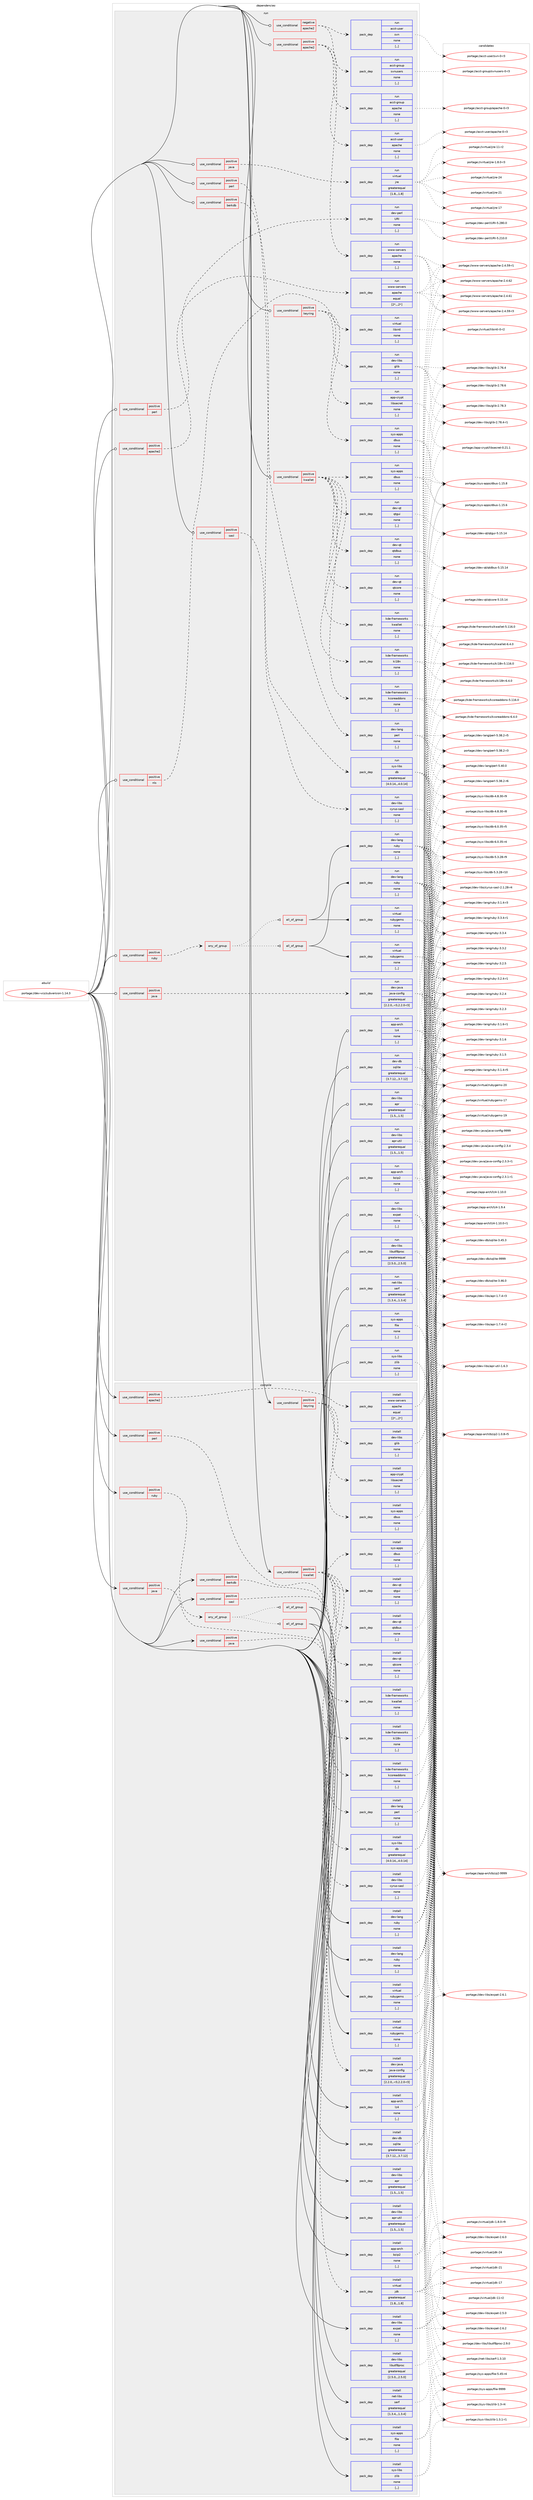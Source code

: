 digraph prolog {

# *************
# Graph options
# *************

newrank=true;
concentrate=true;
compound=true;
graph [rankdir=LR,fontname=Helvetica,fontsize=10,ranksep=1.5];#, ranksep=2.5, nodesep=0.2];
edge  [arrowhead=vee];
node  [fontname=Helvetica,fontsize=10];

# **********
# The ebuild
# **********

subgraph cluster_leftcol {
color=gray;
label=<<i>ebuild</i>>;
id [label="portage://dev-vcs/subversion-1.14.3", color=red, width=4, href="../dev-vcs/subversion-1.14.3.svg"];
}

# ****************
# The dependencies
# ****************

subgraph cluster_midcol {
color=gray;
label=<<i>dependencies</i>>;
subgraph cluster_compile {
fillcolor="#eeeeee";
style=filled;
label=<<i>compile</i>>;
subgraph cond62664 {
dependency222958 [label=<<TABLE BORDER="0" CELLBORDER="1" CELLSPACING="0" CELLPADDING="4"><TR><TD ROWSPAN="3" CELLPADDING="10">use_conditional</TD></TR><TR><TD>positive</TD></TR><TR><TD>apache2</TD></TR></TABLE>>, shape=none, color=red];
subgraph pack158830 {
dependency222959 [label=<<TABLE BORDER="0" CELLBORDER="1" CELLSPACING="0" CELLPADDING="4" WIDTH="220"><TR><TD ROWSPAN="6" CELLPADDING="30">pack_dep</TD></TR><TR><TD WIDTH="110">install</TD></TR><TR><TD>www-servers</TD></TR><TR><TD>apache</TD></TR><TR><TD>equal</TD></TR><TR><TD>[2*,,,2*]</TD></TR></TABLE>>, shape=none, color=blue];
}
dependency222958:e -> dependency222959:w [weight=20,style="dashed",arrowhead="vee"];
}
id:e -> dependency222958:w [weight=20,style="solid",arrowhead="vee"];
subgraph cond62665 {
dependency222960 [label=<<TABLE BORDER="0" CELLBORDER="1" CELLSPACING="0" CELLPADDING="4"><TR><TD ROWSPAN="3" CELLPADDING="10">use_conditional</TD></TR><TR><TD>positive</TD></TR><TR><TD>berkdb</TD></TR></TABLE>>, shape=none, color=red];
subgraph pack158831 {
dependency222961 [label=<<TABLE BORDER="0" CELLBORDER="1" CELLSPACING="0" CELLPADDING="4" WIDTH="220"><TR><TD ROWSPAN="6" CELLPADDING="30">pack_dep</TD></TR><TR><TD WIDTH="110">install</TD></TR><TR><TD>sys-libs</TD></TR><TR><TD>db</TD></TR><TR><TD>greaterequal</TD></TR><TR><TD>[4.0.14,,,4.0.14]</TD></TR></TABLE>>, shape=none, color=blue];
}
dependency222960:e -> dependency222961:w [weight=20,style="dashed",arrowhead="vee"];
}
id:e -> dependency222960:w [weight=20,style="solid",arrowhead="vee"];
subgraph cond62666 {
dependency222962 [label=<<TABLE BORDER="0" CELLBORDER="1" CELLSPACING="0" CELLPADDING="4"><TR><TD ROWSPAN="3" CELLPADDING="10">use_conditional</TD></TR><TR><TD>positive</TD></TR><TR><TD>java</TD></TR></TABLE>>, shape=none, color=red];
subgraph pack158832 {
dependency222963 [label=<<TABLE BORDER="0" CELLBORDER="1" CELLSPACING="0" CELLPADDING="4" WIDTH="220"><TR><TD ROWSPAN="6" CELLPADDING="30">pack_dep</TD></TR><TR><TD WIDTH="110">install</TD></TR><TR><TD>dev-java</TD></TR><TR><TD>java-config</TD></TR><TR><TD>greaterequal</TD></TR><TR><TD>[2.2.0,,-r3,2.2.0-r3]</TD></TR></TABLE>>, shape=none, color=blue];
}
dependency222962:e -> dependency222963:w [weight=20,style="dashed",arrowhead="vee"];
}
id:e -> dependency222962:w [weight=20,style="solid",arrowhead="vee"];
subgraph cond62667 {
dependency222964 [label=<<TABLE BORDER="0" CELLBORDER="1" CELLSPACING="0" CELLPADDING="4"><TR><TD ROWSPAN="3" CELLPADDING="10">use_conditional</TD></TR><TR><TD>positive</TD></TR><TR><TD>java</TD></TR></TABLE>>, shape=none, color=red];
subgraph pack158833 {
dependency222965 [label=<<TABLE BORDER="0" CELLBORDER="1" CELLSPACING="0" CELLPADDING="4" WIDTH="220"><TR><TD ROWSPAN="6" CELLPADDING="30">pack_dep</TD></TR><TR><TD WIDTH="110">install</TD></TR><TR><TD>virtual</TD></TR><TR><TD>jdk</TD></TR><TR><TD>greaterequal</TD></TR><TR><TD>[1.8,,,1.8]</TD></TR></TABLE>>, shape=none, color=blue];
}
dependency222964:e -> dependency222965:w [weight=20,style="dashed",arrowhead="vee"];
}
id:e -> dependency222964:w [weight=20,style="solid",arrowhead="vee"];
subgraph cond62668 {
dependency222966 [label=<<TABLE BORDER="0" CELLBORDER="1" CELLSPACING="0" CELLPADDING="4"><TR><TD ROWSPAN="3" CELLPADDING="10">use_conditional</TD></TR><TR><TD>positive</TD></TR><TR><TD>keyring</TD></TR></TABLE>>, shape=none, color=red];
subgraph pack158834 {
dependency222967 [label=<<TABLE BORDER="0" CELLBORDER="1" CELLSPACING="0" CELLPADDING="4" WIDTH="220"><TR><TD ROWSPAN="6" CELLPADDING="30">pack_dep</TD></TR><TR><TD WIDTH="110">install</TD></TR><TR><TD>dev-libs</TD></TR><TR><TD>glib</TD></TR><TR><TD>none</TD></TR><TR><TD>[,,]</TD></TR></TABLE>>, shape=none, color=blue];
}
dependency222966:e -> dependency222967:w [weight=20,style="dashed",arrowhead="vee"];
subgraph pack158835 {
dependency222968 [label=<<TABLE BORDER="0" CELLBORDER="1" CELLSPACING="0" CELLPADDING="4" WIDTH="220"><TR><TD ROWSPAN="6" CELLPADDING="30">pack_dep</TD></TR><TR><TD WIDTH="110">install</TD></TR><TR><TD>app-crypt</TD></TR><TR><TD>libsecret</TD></TR><TR><TD>none</TD></TR><TR><TD>[,,]</TD></TR></TABLE>>, shape=none, color=blue];
}
dependency222966:e -> dependency222968:w [weight=20,style="dashed",arrowhead="vee"];
subgraph pack158836 {
dependency222969 [label=<<TABLE BORDER="0" CELLBORDER="1" CELLSPACING="0" CELLPADDING="4" WIDTH="220"><TR><TD ROWSPAN="6" CELLPADDING="30">pack_dep</TD></TR><TR><TD WIDTH="110">install</TD></TR><TR><TD>sys-apps</TD></TR><TR><TD>dbus</TD></TR><TR><TD>none</TD></TR><TR><TD>[,,]</TD></TR></TABLE>>, shape=none, color=blue];
}
dependency222966:e -> dependency222969:w [weight=20,style="dashed",arrowhead="vee"];
}
id:e -> dependency222966:w [weight=20,style="solid",arrowhead="vee"];
subgraph cond62669 {
dependency222970 [label=<<TABLE BORDER="0" CELLBORDER="1" CELLSPACING="0" CELLPADDING="4"><TR><TD ROWSPAN="3" CELLPADDING="10">use_conditional</TD></TR><TR><TD>positive</TD></TR><TR><TD>kwallet</TD></TR></TABLE>>, shape=none, color=red];
subgraph pack158837 {
dependency222971 [label=<<TABLE BORDER="0" CELLBORDER="1" CELLSPACING="0" CELLPADDING="4" WIDTH="220"><TR><TD ROWSPAN="6" CELLPADDING="30">pack_dep</TD></TR><TR><TD WIDTH="110">install</TD></TR><TR><TD>dev-qt</TD></TR><TR><TD>qtcore</TD></TR><TR><TD>none</TD></TR><TR><TD>[,,]</TD></TR></TABLE>>, shape=none, color=blue];
}
dependency222970:e -> dependency222971:w [weight=20,style="dashed",arrowhead="vee"];
subgraph pack158838 {
dependency222972 [label=<<TABLE BORDER="0" CELLBORDER="1" CELLSPACING="0" CELLPADDING="4" WIDTH="220"><TR><TD ROWSPAN="6" CELLPADDING="30">pack_dep</TD></TR><TR><TD WIDTH="110">install</TD></TR><TR><TD>dev-qt</TD></TR><TR><TD>qtdbus</TD></TR><TR><TD>none</TD></TR><TR><TD>[,,]</TD></TR></TABLE>>, shape=none, color=blue];
}
dependency222970:e -> dependency222972:w [weight=20,style="dashed",arrowhead="vee"];
subgraph pack158839 {
dependency222973 [label=<<TABLE BORDER="0" CELLBORDER="1" CELLSPACING="0" CELLPADDING="4" WIDTH="220"><TR><TD ROWSPAN="6" CELLPADDING="30">pack_dep</TD></TR><TR><TD WIDTH="110">install</TD></TR><TR><TD>dev-qt</TD></TR><TR><TD>qtgui</TD></TR><TR><TD>none</TD></TR><TR><TD>[,,]</TD></TR></TABLE>>, shape=none, color=blue];
}
dependency222970:e -> dependency222973:w [weight=20,style="dashed",arrowhead="vee"];
subgraph pack158840 {
dependency222974 [label=<<TABLE BORDER="0" CELLBORDER="1" CELLSPACING="0" CELLPADDING="4" WIDTH="220"><TR><TD ROWSPAN="6" CELLPADDING="30">pack_dep</TD></TR><TR><TD WIDTH="110">install</TD></TR><TR><TD>kde-frameworks</TD></TR><TR><TD>kcoreaddons</TD></TR><TR><TD>none</TD></TR><TR><TD>[,,]</TD></TR></TABLE>>, shape=none, color=blue];
}
dependency222970:e -> dependency222974:w [weight=20,style="dashed",arrowhead="vee"];
subgraph pack158841 {
dependency222975 [label=<<TABLE BORDER="0" CELLBORDER="1" CELLSPACING="0" CELLPADDING="4" WIDTH="220"><TR><TD ROWSPAN="6" CELLPADDING="30">pack_dep</TD></TR><TR><TD WIDTH="110">install</TD></TR><TR><TD>kde-frameworks</TD></TR><TR><TD>ki18n</TD></TR><TR><TD>none</TD></TR><TR><TD>[,,]</TD></TR></TABLE>>, shape=none, color=blue];
}
dependency222970:e -> dependency222975:w [weight=20,style="dashed",arrowhead="vee"];
subgraph pack158842 {
dependency222976 [label=<<TABLE BORDER="0" CELLBORDER="1" CELLSPACING="0" CELLPADDING="4" WIDTH="220"><TR><TD ROWSPAN="6" CELLPADDING="30">pack_dep</TD></TR><TR><TD WIDTH="110">install</TD></TR><TR><TD>kde-frameworks</TD></TR><TR><TD>kwallet</TD></TR><TR><TD>none</TD></TR><TR><TD>[,,]</TD></TR></TABLE>>, shape=none, color=blue];
}
dependency222970:e -> dependency222976:w [weight=20,style="dashed",arrowhead="vee"];
subgraph pack158843 {
dependency222977 [label=<<TABLE BORDER="0" CELLBORDER="1" CELLSPACING="0" CELLPADDING="4" WIDTH="220"><TR><TD ROWSPAN="6" CELLPADDING="30">pack_dep</TD></TR><TR><TD WIDTH="110">install</TD></TR><TR><TD>sys-apps</TD></TR><TR><TD>dbus</TD></TR><TR><TD>none</TD></TR><TR><TD>[,,]</TD></TR></TABLE>>, shape=none, color=blue];
}
dependency222970:e -> dependency222977:w [weight=20,style="dashed",arrowhead="vee"];
}
id:e -> dependency222970:w [weight=20,style="solid",arrowhead="vee"];
subgraph cond62670 {
dependency222978 [label=<<TABLE BORDER="0" CELLBORDER="1" CELLSPACING="0" CELLPADDING="4"><TR><TD ROWSPAN="3" CELLPADDING="10">use_conditional</TD></TR><TR><TD>positive</TD></TR><TR><TD>perl</TD></TR></TABLE>>, shape=none, color=red];
subgraph pack158844 {
dependency222979 [label=<<TABLE BORDER="0" CELLBORDER="1" CELLSPACING="0" CELLPADDING="4" WIDTH="220"><TR><TD ROWSPAN="6" CELLPADDING="30">pack_dep</TD></TR><TR><TD WIDTH="110">install</TD></TR><TR><TD>dev-lang</TD></TR><TR><TD>perl</TD></TR><TR><TD>none</TD></TR><TR><TD>[,,]</TD></TR></TABLE>>, shape=none, color=blue];
}
dependency222978:e -> dependency222979:w [weight=20,style="dashed",arrowhead="vee"];
}
id:e -> dependency222978:w [weight=20,style="solid",arrowhead="vee"];
subgraph cond62671 {
dependency222980 [label=<<TABLE BORDER="0" CELLBORDER="1" CELLSPACING="0" CELLPADDING="4"><TR><TD ROWSPAN="3" CELLPADDING="10">use_conditional</TD></TR><TR><TD>positive</TD></TR><TR><TD>ruby</TD></TR></TABLE>>, shape=none, color=red];
subgraph any1310 {
dependency222981 [label=<<TABLE BORDER="0" CELLBORDER="1" CELLSPACING="0" CELLPADDING="4"><TR><TD CELLPADDING="10">any_of_group</TD></TR></TABLE>>, shape=none, color=red];subgraph all157 {
dependency222982 [label=<<TABLE BORDER="0" CELLBORDER="1" CELLSPACING="0" CELLPADDING="4"><TR><TD CELLPADDING="10">all_of_group</TD></TR></TABLE>>, shape=none, color=red];subgraph pack158845 {
dependency222983 [label=<<TABLE BORDER="0" CELLBORDER="1" CELLSPACING="0" CELLPADDING="4" WIDTH="220"><TR><TD ROWSPAN="6" CELLPADDING="30">pack_dep</TD></TR><TR><TD WIDTH="110">install</TD></TR><TR><TD>dev-lang</TD></TR><TR><TD>ruby</TD></TR><TR><TD>none</TD></TR><TR><TD>[,,]</TD></TR></TABLE>>, shape=none, color=blue];
}
dependency222982:e -> dependency222983:w [weight=20,style="solid",arrowhead="inv"];
subgraph pack158846 {
dependency222984 [label=<<TABLE BORDER="0" CELLBORDER="1" CELLSPACING="0" CELLPADDING="4" WIDTH="220"><TR><TD ROWSPAN="6" CELLPADDING="30">pack_dep</TD></TR><TR><TD WIDTH="110">install</TD></TR><TR><TD>virtual</TD></TR><TR><TD>rubygems</TD></TR><TR><TD>none</TD></TR><TR><TD>[,,]</TD></TR></TABLE>>, shape=none, color=blue];
}
dependency222982:e -> dependency222984:w [weight=20,style="solid",arrowhead="inv"];
}
dependency222981:e -> dependency222982:w [weight=20,style="dotted",arrowhead="oinv"];
subgraph all158 {
dependency222985 [label=<<TABLE BORDER="0" CELLBORDER="1" CELLSPACING="0" CELLPADDING="4"><TR><TD CELLPADDING="10">all_of_group</TD></TR></TABLE>>, shape=none, color=red];subgraph pack158847 {
dependency222986 [label=<<TABLE BORDER="0" CELLBORDER="1" CELLSPACING="0" CELLPADDING="4" WIDTH="220"><TR><TD ROWSPAN="6" CELLPADDING="30">pack_dep</TD></TR><TR><TD WIDTH="110">install</TD></TR><TR><TD>dev-lang</TD></TR><TR><TD>ruby</TD></TR><TR><TD>none</TD></TR><TR><TD>[,,]</TD></TR></TABLE>>, shape=none, color=blue];
}
dependency222985:e -> dependency222986:w [weight=20,style="solid",arrowhead="inv"];
subgraph pack158848 {
dependency222987 [label=<<TABLE BORDER="0" CELLBORDER="1" CELLSPACING="0" CELLPADDING="4" WIDTH="220"><TR><TD ROWSPAN="6" CELLPADDING="30">pack_dep</TD></TR><TR><TD WIDTH="110">install</TD></TR><TR><TD>virtual</TD></TR><TR><TD>rubygems</TD></TR><TR><TD>none</TD></TR><TR><TD>[,,]</TD></TR></TABLE>>, shape=none, color=blue];
}
dependency222985:e -> dependency222987:w [weight=20,style="solid",arrowhead="inv"];
}
dependency222981:e -> dependency222985:w [weight=20,style="dotted",arrowhead="oinv"];
}
dependency222980:e -> dependency222981:w [weight=20,style="dashed",arrowhead="vee"];
}
id:e -> dependency222980:w [weight=20,style="solid",arrowhead="vee"];
subgraph cond62672 {
dependency222988 [label=<<TABLE BORDER="0" CELLBORDER="1" CELLSPACING="0" CELLPADDING="4"><TR><TD ROWSPAN="3" CELLPADDING="10">use_conditional</TD></TR><TR><TD>positive</TD></TR><TR><TD>sasl</TD></TR></TABLE>>, shape=none, color=red];
subgraph pack158849 {
dependency222989 [label=<<TABLE BORDER="0" CELLBORDER="1" CELLSPACING="0" CELLPADDING="4" WIDTH="220"><TR><TD ROWSPAN="6" CELLPADDING="30">pack_dep</TD></TR><TR><TD WIDTH="110">install</TD></TR><TR><TD>dev-libs</TD></TR><TR><TD>cyrus-sasl</TD></TR><TR><TD>none</TD></TR><TR><TD>[,,]</TD></TR></TABLE>>, shape=none, color=blue];
}
dependency222988:e -> dependency222989:w [weight=20,style="dashed",arrowhead="vee"];
}
id:e -> dependency222988:w [weight=20,style="solid",arrowhead="vee"];
subgraph pack158850 {
dependency222990 [label=<<TABLE BORDER="0" CELLBORDER="1" CELLSPACING="0" CELLPADDING="4" WIDTH="220"><TR><TD ROWSPAN="6" CELLPADDING="30">pack_dep</TD></TR><TR><TD WIDTH="110">install</TD></TR><TR><TD>app-arch</TD></TR><TR><TD>bzip2</TD></TR><TR><TD>none</TD></TR><TR><TD>[,,]</TD></TR></TABLE>>, shape=none, color=blue];
}
id:e -> dependency222990:w [weight=20,style="solid",arrowhead="vee"];
subgraph pack158851 {
dependency222991 [label=<<TABLE BORDER="0" CELLBORDER="1" CELLSPACING="0" CELLPADDING="4" WIDTH="220"><TR><TD ROWSPAN="6" CELLPADDING="30">pack_dep</TD></TR><TR><TD WIDTH="110">install</TD></TR><TR><TD>app-arch</TD></TR><TR><TD>lz4</TD></TR><TR><TD>none</TD></TR><TR><TD>[,,]</TD></TR></TABLE>>, shape=none, color=blue];
}
id:e -> dependency222991:w [weight=20,style="solid",arrowhead="vee"];
subgraph pack158852 {
dependency222992 [label=<<TABLE BORDER="0" CELLBORDER="1" CELLSPACING="0" CELLPADDING="4" WIDTH="220"><TR><TD ROWSPAN="6" CELLPADDING="30">pack_dep</TD></TR><TR><TD WIDTH="110">install</TD></TR><TR><TD>dev-db</TD></TR><TR><TD>sqlite</TD></TR><TR><TD>greaterequal</TD></TR><TR><TD>[3.7.12,,,3.7.12]</TD></TR></TABLE>>, shape=none, color=blue];
}
id:e -> dependency222992:w [weight=20,style="solid",arrowhead="vee"];
subgraph pack158853 {
dependency222993 [label=<<TABLE BORDER="0" CELLBORDER="1" CELLSPACING="0" CELLPADDING="4" WIDTH="220"><TR><TD ROWSPAN="6" CELLPADDING="30">pack_dep</TD></TR><TR><TD WIDTH="110">install</TD></TR><TR><TD>dev-libs</TD></TR><TR><TD>apr</TD></TR><TR><TD>greaterequal</TD></TR><TR><TD>[1.5,,,1.5]</TD></TR></TABLE>>, shape=none, color=blue];
}
id:e -> dependency222993:w [weight=20,style="solid",arrowhead="vee"];
subgraph pack158854 {
dependency222994 [label=<<TABLE BORDER="0" CELLBORDER="1" CELLSPACING="0" CELLPADDING="4" WIDTH="220"><TR><TD ROWSPAN="6" CELLPADDING="30">pack_dep</TD></TR><TR><TD WIDTH="110">install</TD></TR><TR><TD>dev-libs</TD></TR><TR><TD>apr-util</TD></TR><TR><TD>greaterequal</TD></TR><TR><TD>[1.5,,,1.5]</TD></TR></TABLE>>, shape=none, color=blue];
}
id:e -> dependency222994:w [weight=20,style="solid",arrowhead="vee"];
subgraph pack158855 {
dependency222995 [label=<<TABLE BORDER="0" CELLBORDER="1" CELLSPACING="0" CELLPADDING="4" WIDTH="220"><TR><TD ROWSPAN="6" CELLPADDING="30">pack_dep</TD></TR><TR><TD WIDTH="110">install</TD></TR><TR><TD>dev-libs</TD></TR><TR><TD>expat</TD></TR><TR><TD>none</TD></TR><TR><TD>[,,]</TD></TR></TABLE>>, shape=none, color=blue];
}
id:e -> dependency222995:w [weight=20,style="solid",arrowhead="vee"];
subgraph pack158856 {
dependency222996 [label=<<TABLE BORDER="0" CELLBORDER="1" CELLSPACING="0" CELLPADDING="4" WIDTH="220"><TR><TD ROWSPAN="6" CELLPADDING="30">pack_dep</TD></TR><TR><TD WIDTH="110">install</TD></TR><TR><TD>dev-libs</TD></TR><TR><TD>libutf8proc</TD></TR><TR><TD>greaterequal</TD></TR><TR><TD>[2.5.0,,,2.5.0]</TD></TR></TABLE>>, shape=none, color=blue];
}
id:e -> dependency222996:w [weight=20,style="solid",arrowhead="vee"];
subgraph pack158857 {
dependency222997 [label=<<TABLE BORDER="0" CELLBORDER="1" CELLSPACING="0" CELLPADDING="4" WIDTH="220"><TR><TD ROWSPAN="6" CELLPADDING="30">pack_dep</TD></TR><TR><TD WIDTH="110">install</TD></TR><TR><TD>net-libs</TD></TR><TR><TD>serf</TD></TR><TR><TD>greaterequal</TD></TR><TR><TD>[1.3.4,,,1.3.4]</TD></TR></TABLE>>, shape=none, color=blue];
}
id:e -> dependency222997:w [weight=20,style="solid",arrowhead="vee"];
subgraph pack158858 {
dependency222998 [label=<<TABLE BORDER="0" CELLBORDER="1" CELLSPACING="0" CELLPADDING="4" WIDTH="220"><TR><TD ROWSPAN="6" CELLPADDING="30">pack_dep</TD></TR><TR><TD WIDTH="110">install</TD></TR><TR><TD>sys-apps</TD></TR><TR><TD>file</TD></TR><TR><TD>none</TD></TR><TR><TD>[,,]</TD></TR></TABLE>>, shape=none, color=blue];
}
id:e -> dependency222998:w [weight=20,style="solid",arrowhead="vee"];
subgraph pack158859 {
dependency222999 [label=<<TABLE BORDER="0" CELLBORDER="1" CELLSPACING="0" CELLPADDING="4" WIDTH="220"><TR><TD ROWSPAN="6" CELLPADDING="30">pack_dep</TD></TR><TR><TD WIDTH="110">install</TD></TR><TR><TD>sys-libs</TD></TR><TR><TD>zlib</TD></TR><TR><TD>none</TD></TR><TR><TD>[,,]</TD></TR></TABLE>>, shape=none, color=blue];
}
id:e -> dependency222999:w [weight=20,style="solid",arrowhead="vee"];
}
subgraph cluster_compileandrun {
fillcolor="#eeeeee";
style=filled;
label=<<i>compile and run</i>>;
}
subgraph cluster_run {
fillcolor="#eeeeee";
style=filled;
label=<<i>run</i>>;
subgraph cond62673 {
dependency223000 [label=<<TABLE BORDER="0" CELLBORDER="1" CELLSPACING="0" CELLPADDING="4"><TR><TD ROWSPAN="3" CELLPADDING="10">use_conditional</TD></TR><TR><TD>negative</TD></TR><TR><TD>apache2</TD></TR></TABLE>>, shape=none, color=red];
subgraph pack158860 {
dependency223001 [label=<<TABLE BORDER="0" CELLBORDER="1" CELLSPACING="0" CELLPADDING="4" WIDTH="220"><TR><TD ROWSPAN="6" CELLPADDING="30">pack_dep</TD></TR><TR><TD WIDTH="110">run</TD></TR><TR><TD>acct-group</TD></TR><TR><TD>svnusers</TD></TR><TR><TD>none</TD></TR><TR><TD>[,,]</TD></TR></TABLE>>, shape=none, color=blue];
}
dependency223000:e -> dependency223001:w [weight=20,style="dashed",arrowhead="vee"];
subgraph pack158861 {
dependency223002 [label=<<TABLE BORDER="0" CELLBORDER="1" CELLSPACING="0" CELLPADDING="4" WIDTH="220"><TR><TD ROWSPAN="6" CELLPADDING="30">pack_dep</TD></TR><TR><TD WIDTH="110">run</TD></TR><TR><TD>acct-user</TD></TR><TR><TD>svn</TD></TR><TR><TD>none</TD></TR><TR><TD>[,,]</TD></TR></TABLE>>, shape=none, color=blue];
}
dependency223000:e -> dependency223002:w [weight=20,style="dashed",arrowhead="vee"];
}
id:e -> dependency223000:w [weight=20,style="solid",arrowhead="odot"];
subgraph cond62674 {
dependency223003 [label=<<TABLE BORDER="0" CELLBORDER="1" CELLSPACING="0" CELLPADDING="4"><TR><TD ROWSPAN="3" CELLPADDING="10">use_conditional</TD></TR><TR><TD>positive</TD></TR><TR><TD>apache2</TD></TR></TABLE>>, shape=none, color=red];
subgraph pack158862 {
dependency223004 [label=<<TABLE BORDER="0" CELLBORDER="1" CELLSPACING="0" CELLPADDING="4" WIDTH="220"><TR><TD ROWSPAN="6" CELLPADDING="30">pack_dep</TD></TR><TR><TD WIDTH="110">run</TD></TR><TR><TD>acct-group</TD></TR><TR><TD>apache</TD></TR><TR><TD>none</TD></TR><TR><TD>[,,]</TD></TR></TABLE>>, shape=none, color=blue];
}
dependency223003:e -> dependency223004:w [weight=20,style="dashed",arrowhead="vee"];
subgraph pack158863 {
dependency223005 [label=<<TABLE BORDER="0" CELLBORDER="1" CELLSPACING="0" CELLPADDING="4" WIDTH="220"><TR><TD ROWSPAN="6" CELLPADDING="30">pack_dep</TD></TR><TR><TD WIDTH="110">run</TD></TR><TR><TD>acct-user</TD></TR><TR><TD>apache</TD></TR><TR><TD>none</TD></TR><TR><TD>[,,]</TD></TR></TABLE>>, shape=none, color=blue];
}
dependency223003:e -> dependency223005:w [weight=20,style="dashed",arrowhead="vee"];
subgraph pack158864 {
dependency223006 [label=<<TABLE BORDER="0" CELLBORDER="1" CELLSPACING="0" CELLPADDING="4" WIDTH="220"><TR><TD ROWSPAN="6" CELLPADDING="30">pack_dep</TD></TR><TR><TD WIDTH="110">run</TD></TR><TR><TD>www-servers</TD></TR><TR><TD>apache</TD></TR><TR><TD>none</TD></TR><TR><TD>[,,]</TD></TR></TABLE>>, shape=none, color=blue];
}
dependency223003:e -> dependency223006:w [weight=20,style="dashed",arrowhead="vee"];
}
id:e -> dependency223003:w [weight=20,style="solid",arrowhead="odot"];
subgraph cond62675 {
dependency223007 [label=<<TABLE BORDER="0" CELLBORDER="1" CELLSPACING="0" CELLPADDING="4"><TR><TD ROWSPAN="3" CELLPADDING="10">use_conditional</TD></TR><TR><TD>positive</TD></TR><TR><TD>apache2</TD></TR></TABLE>>, shape=none, color=red];
subgraph pack158865 {
dependency223008 [label=<<TABLE BORDER="0" CELLBORDER="1" CELLSPACING="0" CELLPADDING="4" WIDTH="220"><TR><TD ROWSPAN="6" CELLPADDING="30">pack_dep</TD></TR><TR><TD WIDTH="110">run</TD></TR><TR><TD>www-servers</TD></TR><TR><TD>apache</TD></TR><TR><TD>equal</TD></TR><TR><TD>[2*,,,2*]</TD></TR></TABLE>>, shape=none, color=blue];
}
dependency223007:e -> dependency223008:w [weight=20,style="dashed",arrowhead="vee"];
}
id:e -> dependency223007:w [weight=20,style="solid",arrowhead="odot"];
subgraph cond62676 {
dependency223009 [label=<<TABLE BORDER="0" CELLBORDER="1" CELLSPACING="0" CELLPADDING="4"><TR><TD ROWSPAN="3" CELLPADDING="10">use_conditional</TD></TR><TR><TD>positive</TD></TR><TR><TD>berkdb</TD></TR></TABLE>>, shape=none, color=red];
subgraph pack158866 {
dependency223010 [label=<<TABLE BORDER="0" CELLBORDER="1" CELLSPACING="0" CELLPADDING="4" WIDTH="220"><TR><TD ROWSPAN="6" CELLPADDING="30">pack_dep</TD></TR><TR><TD WIDTH="110">run</TD></TR><TR><TD>sys-libs</TD></TR><TR><TD>db</TD></TR><TR><TD>greaterequal</TD></TR><TR><TD>[4.0.14,,,4.0.14]</TD></TR></TABLE>>, shape=none, color=blue];
}
dependency223009:e -> dependency223010:w [weight=20,style="dashed",arrowhead="vee"];
}
id:e -> dependency223009:w [weight=20,style="solid",arrowhead="odot"];
subgraph cond62677 {
dependency223011 [label=<<TABLE BORDER="0" CELLBORDER="1" CELLSPACING="0" CELLPADDING="4"><TR><TD ROWSPAN="3" CELLPADDING="10">use_conditional</TD></TR><TR><TD>positive</TD></TR><TR><TD>java</TD></TR></TABLE>>, shape=none, color=red];
subgraph pack158867 {
dependency223012 [label=<<TABLE BORDER="0" CELLBORDER="1" CELLSPACING="0" CELLPADDING="4" WIDTH="220"><TR><TD ROWSPAN="6" CELLPADDING="30">pack_dep</TD></TR><TR><TD WIDTH="110">run</TD></TR><TR><TD>dev-java</TD></TR><TR><TD>java-config</TD></TR><TR><TD>greaterequal</TD></TR><TR><TD>[2.2.0,,-r3,2.2.0-r3]</TD></TR></TABLE>>, shape=none, color=blue];
}
dependency223011:e -> dependency223012:w [weight=20,style="dashed",arrowhead="vee"];
}
id:e -> dependency223011:w [weight=20,style="solid",arrowhead="odot"];
subgraph cond62678 {
dependency223013 [label=<<TABLE BORDER="0" CELLBORDER="1" CELLSPACING="0" CELLPADDING="4"><TR><TD ROWSPAN="3" CELLPADDING="10">use_conditional</TD></TR><TR><TD>positive</TD></TR><TR><TD>java</TD></TR></TABLE>>, shape=none, color=red];
subgraph pack158868 {
dependency223014 [label=<<TABLE BORDER="0" CELLBORDER="1" CELLSPACING="0" CELLPADDING="4" WIDTH="220"><TR><TD ROWSPAN="6" CELLPADDING="30">pack_dep</TD></TR><TR><TD WIDTH="110">run</TD></TR><TR><TD>virtual</TD></TR><TR><TD>jre</TD></TR><TR><TD>greaterequal</TD></TR><TR><TD>[1.8,,,1.8]</TD></TR></TABLE>>, shape=none, color=blue];
}
dependency223013:e -> dependency223014:w [weight=20,style="dashed",arrowhead="vee"];
}
id:e -> dependency223013:w [weight=20,style="solid",arrowhead="odot"];
subgraph cond62679 {
dependency223015 [label=<<TABLE BORDER="0" CELLBORDER="1" CELLSPACING="0" CELLPADDING="4"><TR><TD ROWSPAN="3" CELLPADDING="10">use_conditional</TD></TR><TR><TD>positive</TD></TR><TR><TD>keyring</TD></TR></TABLE>>, shape=none, color=red];
subgraph pack158869 {
dependency223016 [label=<<TABLE BORDER="0" CELLBORDER="1" CELLSPACING="0" CELLPADDING="4" WIDTH="220"><TR><TD ROWSPAN="6" CELLPADDING="30">pack_dep</TD></TR><TR><TD WIDTH="110">run</TD></TR><TR><TD>dev-libs</TD></TR><TR><TD>glib</TD></TR><TR><TD>none</TD></TR><TR><TD>[,,]</TD></TR></TABLE>>, shape=none, color=blue];
}
dependency223015:e -> dependency223016:w [weight=20,style="dashed",arrowhead="vee"];
subgraph pack158870 {
dependency223017 [label=<<TABLE BORDER="0" CELLBORDER="1" CELLSPACING="0" CELLPADDING="4" WIDTH="220"><TR><TD ROWSPAN="6" CELLPADDING="30">pack_dep</TD></TR><TR><TD WIDTH="110">run</TD></TR><TR><TD>app-crypt</TD></TR><TR><TD>libsecret</TD></TR><TR><TD>none</TD></TR><TR><TD>[,,]</TD></TR></TABLE>>, shape=none, color=blue];
}
dependency223015:e -> dependency223017:w [weight=20,style="dashed",arrowhead="vee"];
subgraph pack158871 {
dependency223018 [label=<<TABLE BORDER="0" CELLBORDER="1" CELLSPACING="0" CELLPADDING="4" WIDTH="220"><TR><TD ROWSPAN="6" CELLPADDING="30">pack_dep</TD></TR><TR><TD WIDTH="110">run</TD></TR><TR><TD>sys-apps</TD></TR><TR><TD>dbus</TD></TR><TR><TD>none</TD></TR><TR><TD>[,,]</TD></TR></TABLE>>, shape=none, color=blue];
}
dependency223015:e -> dependency223018:w [weight=20,style="dashed",arrowhead="vee"];
}
id:e -> dependency223015:w [weight=20,style="solid",arrowhead="odot"];
subgraph cond62680 {
dependency223019 [label=<<TABLE BORDER="0" CELLBORDER="1" CELLSPACING="0" CELLPADDING="4"><TR><TD ROWSPAN="3" CELLPADDING="10">use_conditional</TD></TR><TR><TD>positive</TD></TR><TR><TD>kwallet</TD></TR></TABLE>>, shape=none, color=red];
subgraph pack158872 {
dependency223020 [label=<<TABLE BORDER="0" CELLBORDER="1" CELLSPACING="0" CELLPADDING="4" WIDTH="220"><TR><TD ROWSPAN="6" CELLPADDING="30">pack_dep</TD></TR><TR><TD WIDTH="110">run</TD></TR><TR><TD>dev-qt</TD></TR><TR><TD>qtcore</TD></TR><TR><TD>none</TD></TR><TR><TD>[,,]</TD></TR></TABLE>>, shape=none, color=blue];
}
dependency223019:e -> dependency223020:w [weight=20,style="dashed",arrowhead="vee"];
subgraph pack158873 {
dependency223021 [label=<<TABLE BORDER="0" CELLBORDER="1" CELLSPACING="0" CELLPADDING="4" WIDTH="220"><TR><TD ROWSPAN="6" CELLPADDING="30">pack_dep</TD></TR><TR><TD WIDTH="110">run</TD></TR><TR><TD>dev-qt</TD></TR><TR><TD>qtdbus</TD></TR><TR><TD>none</TD></TR><TR><TD>[,,]</TD></TR></TABLE>>, shape=none, color=blue];
}
dependency223019:e -> dependency223021:w [weight=20,style="dashed",arrowhead="vee"];
subgraph pack158874 {
dependency223022 [label=<<TABLE BORDER="0" CELLBORDER="1" CELLSPACING="0" CELLPADDING="4" WIDTH="220"><TR><TD ROWSPAN="6" CELLPADDING="30">pack_dep</TD></TR><TR><TD WIDTH="110">run</TD></TR><TR><TD>dev-qt</TD></TR><TR><TD>qtgui</TD></TR><TR><TD>none</TD></TR><TR><TD>[,,]</TD></TR></TABLE>>, shape=none, color=blue];
}
dependency223019:e -> dependency223022:w [weight=20,style="dashed",arrowhead="vee"];
subgraph pack158875 {
dependency223023 [label=<<TABLE BORDER="0" CELLBORDER="1" CELLSPACING="0" CELLPADDING="4" WIDTH="220"><TR><TD ROWSPAN="6" CELLPADDING="30">pack_dep</TD></TR><TR><TD WIDTH="110">run</TD></TR><TR><TD>kde-frameworks</TD></TR><TR><TD>kcoreaddons</TD></TR><TR><TD>none</TD></TR><TR><TD>[,,]</TD></TR></TABLE>>, shape=none, color=blue];
}
dependency223019:e -> dependency223023:w [weight=20,style="dashed",arrowhead="vee"];
subgraph pack158876 {
dependency223024 [label=<<TABLE BORDER="0" CELLBORDER="1" CELLSPACING="0" CELLPADDING="4" WIDTH="220"><TR><TD ROWSPAN="6" CELLPADDING="30">pack_dep</TD></TR><TR><TD WIDTH="110">run</TD></TR><TR><TD>kde-frameworks</TD></TR><TR><TD>ki18n</TD></TR><TR><TD>none</TD></TR><TR><TD>[,,]</TD></TR></TABLE>>, shape=none, color=blue];
}
dependency223019:e -> dependency223024:w [weight=20,style="dashed",arrowhead="vee"];
subgraph pack158877 {
dependency223025 [label=<<TABLE BORDER="0" CELLBORDER="1" CELLSPACING="0" CELLPADDING="4" WIDTH="220"><TR><TD ROWSPAN="6" CELLPADDING="30">pack_dep</TD></TR><TR><TD WIDTH="110">run</TD></TR><TR><TD>kde-frameworks</TD></TR><TR><TD>kwallet</TD></TR><TR><TD>none</TD></TR><TR><TD>[,,]</TD></TR></TABLE>>, shape=none, color=blue];
}
dependency223019:e -> dependency223025:w [weight=20,style="dashed",arrowhead="vee"];
subgraph pack158878 {
dependency223026 [label=<<TABLE BORDER="0" CELLBORDER="1" CELLSPACING="0" CELLPADDING="4" WIDTH="220"><TR><TD ROWSPAN="6" CELLPADDING="30">pack_dep</TD></TR><TR><TD WIDTH="110">run</TD></TR><TR><TD>sys-apps</TD></TR><TR><TD>dbus</TD></TR><TR><TD>none</TD></TR><TR><TD>[,,]</TD></TR></TABLE>>, shape=none, color=blue];
}
dependency223019:e -> dependency223026:w [weight=20,style="dashed",arrowhead="vee"];
}
id:e -> dependency223019:w [weight=20,style="solid",arrowhead="odot"];
subgraph cond62681 {
dependency223027 [label=<<TABLE BORDER="0" CELLBORDER="1" CELLSPACING="0" CELLPADDING="4"><TR><TD ROWSPAN="3" CELLPADDING="10">use_conditional</TD></TR><TR><TD>positive</TD></TR><TR><TD>nls</TD></TR></TABLE>>, shape=none, color=red];
subgraph pack158879 {
dependency223028 [label=<<TABLE BORDER="0" CELLBORDER="1" CELLSPACING="0" CELLPADDING="4" WIDTH="220"><TR><TD ROWSPAN="6" CELLPADDING="30">pack_dep</TD></TR><TR><TD WIDTH="110">run</TD></TR><TR><TD>virtual</TD></TR><TR><TD>libintl</TD></TR><TR><TD>none</TD></TR><TR><TD>[,,]</TD></TR></TABLE>>, shape=none, color=blue];
}
dependency223027:e -> dependency223028:w [weight=20,style="dashed",arrowhead="vee"];
}
id:e -> dependency223027:w [weight=20,style="solid",arrowhead="odot"];
subgraph cond62682 {
dependency223029 [label=<<TABLE BORDER="0" CELLBORDER="1" CELLSPACING="0" CELLPADDING="4"><TR><TD ROWSPAN="3" CELLPADDING="10">use_conditional</TD></TR><TR><TD>positive</TD></TR><TR><TD>perl</TD></TR></TABLE>>, shape=none, color=red];
subgraph pack158880 {
dependency223030 [label=<<TABLE BORDER="0" CELLBORDER="1" CELLSPACING="0" CELLPADDING="4" WIDTH="220"><TR><TD ROWSPAN="6" CELLPADDING="30">pack_dep</TD></TR><TR><TD WIDTH="110">run</TD></TR><TR><TD>dev-lang</TD></TR><TR><TD>perl</TD></TR><TR><TD>none</TD></TR><TR><TD>[,,]</TD></TR></TABLE>>, shape=none, color=blue];
}
dependency223029:e -> dependency223030:w [weight=20,style="dashed",arrowhead="vee"];
}
id:e -> dependency223029:w [weight=20,style="solid",arrowhead="odot"];
subgraph cond62683 {
dependency223031 [label=<<TABLE BORDER="0" CELLBORDER="1" CELLSPACING="0" CELLPADDING="4"><TR><TD ROWSPAN="3" CELLPADDING="10">use_conditional</TD></TR><TR><TD>positive</TD></TR><TR><TD>perl</TD></TR></TABLE>>, shape=none, color=red];
subgraph pack158881 {
dependency223032 [label=<<TABLE BORDER="0" CELLBORDER="1" CELLSPACING="0" CELLPADDING="4" WIDTH="220"><TR><TD ROWSPAN="6" CELLPADDING="30">pack_dep</TD></TR><TR><TD WIDTH="110">run</TD></TR><TR><TD>dev-perl</TD></TR><TR><TD>URI</TD></TR><TR><TD>none</TD></TR><TR><TD>[,,]</TD></TR></TABLE>>, shape=none, color=blue];
}
dependency223031:e -> dependency223032:w [weight=20,style="dashed",arrowhead="vee"];
}
id:e -> dependency223031:w [weight=20,style="solid",arrowhead="odot"];
subgraph cond62684 {
dependency223033 [label=<<TABLE BORDER="0" CELLBORDER="1" CELLSPACING="0" CELLPADDING="4"><TR><TD ROWSPAN="3" CELLPADDING="10">use_conditional</TD></TR><TR><TD>positive</TD></TR><TR><TD>ruby</TD></TR></TABLE>>, shape=none, color=red];
subgraph any1311 {
dependency223034 [label=<<TABLE BORDER="0" CELLBORDER="1" CELLSPACING="0" CELLPADDING="4"><TR><TD CELLPADDING="10">any_of_group</TD></TR></TABLE>>, shape=none, color=red];subgraph all159 {
dependency223035 [label=<<TABLE BORDER="0" CELLBORDER="1" CELLSPACING="0" CELLPADDING="4"><TR><TD CELLPADDING="10">all_of_group</TD></TR></TABLE>>, shape=none, color=red];subgraph pack158882 {
dependency223036 [label=<<TABLE BORDER="0" CELLBORDER="1" CELLSPACING="0" CELLPADDING="4" WIDTH="220"><TR><TD ROWSPAN="6" CELLPADDING="30">pack_dep</TD></TR><TR><TD WIDTH="110">run</TD></TR><TR><TD>dev-lang</TD></TR><TR><TD>ruby</TD></TR><TR><TD>none</TD></TR><TR><TD>[,,]</TD></TR></TABLE>>, shape=none, color=blue];
}
dependency223035:e -> dependency223036:w [weight=20,style="solid",arrowhead="inv"];
subgraph pack158883 {
dependency223037 [label=<<TABLE BORDER="0" CELLBORDER="1" CELLSPACING="0" CELLPADDING="4" WIDTH="220"><TR><TD ROWSPAN="6" CELLPADDING="30">pack_dep</TD></TR><TR><TD WIDTH="110">run</TD></TR><TR><TD>virtual</TD></TR><TR><TD>rubygems</TD></TR><TR><TD>none</TD></TR><TR><TD>[,,]</TD></TR></TABLE>>, shape=none, color=blue];
}
dependency223035:e -> dependency223037:w [weight=20,style="solid",arrowhead="inv"];
}
dependency223034:e -> dependency223035:w [weight=20,style="dotted",arrowhead="oinv"];
subgraph all160 {
dependency223038 [label=<<TABLE BORDER="0" CELLBORDER="1" CELLSPACING="0" CELLPADDING="4"><TR><TD CELLPADDING="10">all_of_group</TD></TR></TABLE>>, shape=none, color=red];subgraph pack158884 {
dependency223039 [label=<<TABLE BORDER="0" CELLBORDER="1" CELLSPACING="0" CELLPADDING="4" WIDTH="220"><TR><TD ROWSPAN="6" CELLPADDING="30">pack_dep</TD></TR><TR><TD WIDTH="110">run</TD></TR><TR><TD>dev-lang</TD></TR><TR><TD>ruby</TD></TR><TR><TD>none</TD></TR><TR><TD>[,,]</TD></TR></TABLE>>, shape=none, color=blue];
}
dependency223038:e -> dependency223039:w [weight=20,style="solid",arrowhead="inv"];
subgraph pack158885 {
dependency223040 [label=<<TABLE BORDER="0" CELLBORDER="1" CELLSPACING="0" CELLPADDING="4" WIDTH="220"><TR><TD ROWSPAN="6" CELLPADDING="30">pack_dep</TD></TR><TR><TD WIDTH="110">run</TD></TR><TR><TD>virtual</TD></TR><TR><TD>rubygems</TD></TR><TR><TD>none</TD></TR><TR><TD>[,,]</TD></TR></TABLE>>, shape=none, color=blue];
}
dependency223038:e -> dependency223040:w [weight=20,style="solid",arrowhead="inv"];
}
dependency223034:e -> dependency223038:w [weight=20,style="dotted",arrowhead="oinv"];
}
dependency223033:e -> dependency223034:w [weight=20,style="dashed",arrowhead="vee"];
}
id:e -> dependency223033:w [weight=20,style="solid",arrowhead="odot"];
subgraph cond62685 {
dependency223041 [label=<<TABLE BORDER="0" CELLBORDER="1" CELLSPACING="0" CELLPADDING="4"><TR><TD ROWSPAN="3" CELLPADDING="10">use_conditional</TD></TR><TR><TD>positive</TD></TR><TR><TD>sasl</TD></TR></TABLE>>, shape=none, color=red];
subgraph pack158886 {
dependency223042 [label=<<TABLE BORDER="0" CELLBORDER="1" CELLSPACING="0" CELLPADDING="4" WIDTH="220"><TR><TD ROWSPAN="6" CELLPADDING="30">pack_dep</TD></TR><TR><TD WIDTH="110">run</TD></TR><TR><TD>dev-libs</TD></TR><TR><TD>cyrus-sasl</TD></TR><TR><TD>none</TD></TR><TR><TD>[,,]</TD></TR></TABLE>>, shape=none, color=blue];
}
dependency223041:e -> dependency223042:w [weight=20,style="dashed",arrowhead="vee"];
}
id:e -> dependency223041:w [weight=20,style="solid",arrowhead="odot"];
subgraph pack158887 {
dependency223043 [label=<<TABLE BORDER="0" CELLBORDER="1" CELLSPACING="0" CELLPADDING="4" WIDTH="220"><TR><TD ROWSPAN="6" CELLPADDING="30">pack_dep</TD></TR><TR><TD WIDTH="110">run</TD></TR><TR><TD>app-arch</TD></TR><TR><TD>bzip2</TD></TR><TR><TD>none</TD></TR><TR><TD>[,,]</TD></TR></TABLE>>, shape=none, color=blue];
}
id:e -> dependency223043:w [weight=20,style="solid",arrowhead="odot"];
subgraph pack158888 {
dependency223044 [label=<<TABLE BORDER="0" CELLBORDER="1" CELLSPACING="0" CELLPADDING="4" WIDTH="220"><TR><TD ROWSPAN="6" CELLPADDING="30">pack_dep</TD></TR><TR><TD WIDTH="110">run</TD></TR><TR><TD>app-arch</TD></TR><TR><TD>lz4</TD></TR><TR><TD>none</TD></TR><TR><TD>[,,]</TD></TR></TABLE>>, shape=none, color=blue];
}
id:e -> dependency223044:w [weight=20,style="solid",arrowhead="odot"];
subgraph pack158889 {
dependency223045 [label=<<TABLE BORDER="0" CELLBORDER="1" CELLSPACING="0" CELLPADDING="4" WIDTH="220"><TR><TD ROWSPAN="6" CELLPADDING="30">pack_dep</TD></TR><TR><TD WIDTH="110">run</TD></TR><TR><TD>dev-db</TD></TR><TR><TD>sqlite</TD></TR><TR><TD>greaterequal</TD></TR><TR><TD>[3.7.12,,,3.7.12]</TD></TR></TABLE>>, shape=none, color=blue];
}
id:e -> dependency223045:w [weight=20,style="solid",arrowhead="odot"];
subgraph pack158890 {
dependency223046 [label=<<TABLE BORDER="0" CELLBORDER="1" CELLSPACING="0" CELLPADDING="4" WIDTH="220"><TR><TD ROWSPAN="6" CELLPADDING="30">pack_dep</TD></TR><TR><TD WIDTH="110">run</TD></TR><TR><TD>dev-libs</TD></TR><TR><TD>apr</TD></TR><TR><TD>greaterequal</TD></TR><TR><TD>[1.5,,,1.5]</TD></TR></TABLE>>, shape=none, color=blue];
}
id:e -> dependency223046:w [weight=20,style="solid",arrowhead="odot"];
subgraph pack158891 {
dependency223047 [label=<<TABLE BORDER="0" CELLBORDER="1" CELLSPACING="0" CELLPADDING="4" WIDTH="220"><TR><TD ROWSPAN="6" CELLPADDING="30">pack_dep</TD></TR><TR><TD WIDTH="110">run</TD></TR><TR><TD>dev-libs</TD></TR><TR><TD>apr-util</TD></TR><TR><TD>greaterequal</TD></TR><TR><TD>[1.5,,,1.5]</TD></TR></TABLE>>, shape=none, color=blue];
}
id:e -> dependency223047:w [weight=20,style="solid",arrowhead="odot"];
subgraph pack158892 {
dependency223048 [label=<<TABLE BORDER="0" CELLBORDER="1" CELLSPACING="0" CELLPADDING="4" WIDTH="220"><TR><TD ROWSPAN="6" CELLPADDING="30">pack_dep</TD></TR><TR><TD WIDTH="110">run</TD></TR><TR><TD>dev-libs</TD></TR><TR><TD>expat</TD></TR><TR><TD>none</TD></TR><TR><TD>[,,]</TD></TR></TABLE>>, shape=none, color=blue];
}
id:e -> dependency223048:w [weight=20,style="solid",arrowhead="odot"];
subgraph pack158893 {
dependency223049 [label=<<TABLE BORDER="0" CELLBORDER="1" CELLSPACING="0" CELLPADDING="4" WIDTH="220"><TR><TD ROWSPAN="6" CELLPADDING="30">pack_dep</TD></TR><TR><TD WIDTH="110">run</TD></TR><TR><TD>dev-libs</TD></TR><TR><TD>libutf8proc</TD></TR><TR><TD>greaterequal</TD></TR><TR><TD>[2.5.0,,,2.5.0]</TD></TR></TABLE>>, shape=none, color=blue];
}
id:e -> dependency223049:w [weight=20,style="solid",arrowhead="odot"];
subgraph pack158894 {
dependency223050 [label=<<TABLE BORDER="0" CELLBORDER="1" CELLSPACING="0" CELLPADDING="4" WIDTH="220"><TR><TD ROWSPAN="6" CELLPADDING="30">pack_dep</TD></TR><TR><TD WIDTH="110">run</TD></TR><TR><TD>net-libs</TD></TR><TR><TD>serf</TD></TR><TR><TD>greaterequal</TD></TR><TR><TD>[1.3.4,,,1.3.4]</TD></TR></TABLE>>, shape=none, color=blue];
}
id:e -> dependency223050:w [weight=20,style="solid",arrowhead="odot"];
subgraph pack158895 {
dependency223051 [label=<<TABLE BORDER="0" CELLBORDER="1" CELLSPACING="0" CELLPADDING="4" WIDTH="220"><TR><TD ROWSPAN="6" CELLPADDING="30">pack_dep</TD></TR><TR><TD WIDTH="110">run</TD></TR><TR><TD>sys-apps</TD></TR><TR><TD>file</TD></TR><TR><TD>none</TD></TR><TR><TD>[,,]</TD></TR></TABLE>>, shape=none, color=blue];
}
id:e -> dependency223051:w [weight=20,style="solid",arrowhead="odot"];
subgraph pack158896 {
dependency223052 [label=<<TABLE BORDER="0" CELLBORDER="1" CELLSPACING="0" CELLPADDING="4" WIDTH="220"><TR><TD ROWSPAN="6" CELLPADDING="30">pack_dep</TD></TR><TR><TD WIDTH="110">run</TD></TR><TR><TD>sys-libs</TD></TR><TR><TD>zlib</TD></TR><TR><TD>none</TD></TR><TR><TD>[,,]</TD></TR></TABLE>>, shape=none, color=blue];
}
id:e -> dependency223052:w [weight=20,style="solid",arrowhead="odot"];
}
}

# **************
# The candidates
# **************

subgraph cluster_choices {
rank=same;
color=gray;
label=<<i>candidates</i>>;

subgraph choice158830 {
color=black;
nodesep=1;
choice119119119451151011141181011141154797112979910410145504652465450 [label="portage://www-servers/apache-2.4.62", color=red, width=4,href="../www-servers/apache-2.4.62.svg"];
choice119119119451151011141181011141154797112979910410145504652465449 [label="portage://www-servers/apache-2.4.61", color=red, width=4,href="../www-servers/apache-2.4.61.svg"];
choice1191191194511510111411810111411547971129799104101455046524653574511451 [label="portage://www-servers/apache-2.4.59-r3", color=red, width=4,href="../www-servers/apache-2.4.59-r3.svg"];
choice1191191194511510111411810111411547971129799104101455046524653574511449 [label="portage://www-servers/apache-2.4.59-r1", color=red, width=4,href="../www-servers/apache-2.4.59-r1.svg"];
dependency222959:e -> choice119119119451151011141181011141154797112979910410145504652465450:w [style=dotted,weight="100"];
dependency222959:e -> choice119119119451151011141181011141154797112979910410145504652465449:w [style=dotted,weight="100"];
dependency222959:e -> choice1191191194511510111411810111411547971129799104101455046524653574511451:w [style=dotted,weight="100"];
dependency222959:e -> choice1191191194511510111411810111411547971129799104101455046524653574511449:w [style=dotted,weight="100"];
}
subgraph choice158831 {
color=black;
nodesep=1;
choice11512111545108105981154710098455446484651534511453 [label="portage://sys-libs/db-6.0.35-r5", color=red, width=4,href="../sys-libs/db-6.0.35-r5.svg"];
choice11512111545108105981154710098455446484651534511452 [label="portage://sys-libs/db-6.0.35-r4", color=red, width=4,href="../sys-libs/db-6.0.35-r4.svg"];
choice11512111545108105981154710098455346514650564511457 [label="portage://sys-libs/db-5.3.28-r9", color=red, width=4,href="../sys-libs/db-5.3.28-r9.svg"];
choice1151211154510810598115471009845534651465056451144948 [label="portage://sys-libs/db-5.3.28-r10", color=red, width=4,href="../sys-libs/db-5.3.28-r10.svg"];
choice11512111545108105981154710098455246564651484511457 [label="portage://sys-libs/db-4.8.30-r9", color=red, width=4,href="../sys-libs/db-4.8.30-r9.svg"];
choice11512111545108105981154710098455246564651484511456 [label="portage://sys-libs/db-4.8.30-r8", color=red, width=4,href="../sys-libs/db-4.8.30-r8.svg"];
dependency222961:e -> choice11512111545108105981154710098455446484651534511453:w [style=dotted,weight="100"];
dependency222961:e -> choice11512111545108105981154710098455446484651534511452:w [style=dotted,weight="100"];
dependency222961:e -> choice11512111545108105981154710098455346514650564511457:w [style=dotted,weight="100"];
dependency222961:e -> choice1151211154510810598115471009845534651465056451144948:w [style=dotted,weight="100"];
dependency222961:e -> choice11512111545108105981154710098455246564651484511457:w [style=dotted,weight="100"];
dependency222961:e -> choice11512111545108105981154710098455246564651484511456:w [style=dotted,weight="100"];
}
subgraph choice158832 {
color=black;
nodesep=1;
choice10010111845106971189747106971189745991111101021051034557575757 [label="portage://dev-java/java-config-9999", color=red, width=4,href="../dev-java/java-config-9999.svg"];
choice1001011184510697118974710697118974599111110102105103455046514652 [label="portage://dev-java/java-config-2.3.4", color=red, width=4,href="../dev-java/java-config-2.3.4.svg"];
choice10010111845106971189747106971189745991111101021051034550465146514511449 [label="portage://dev-java/java-config-2.3.3-r1", color=red, width=4,href="../dev-java/java-config-2.3.3-r1.svg"];
choice10010111845106971189747106971189745991111101021051034550465146494511449 [label="portage://dev-java/java-config-2.3.1-r1", color=red, width=4,href="../dev-java/java-config-2.3.1-r1.svg"];
dependency222963:e -> choice10010111845106971189747106971189745991111101021051034557575757:w [style=dotted,weight="100"];
dependency222963:e -> choice1001011184510697118974710697118974599111110102105103455046514652:w [style=dotted,weight="100"];
dependency222963:e -> choice10010111845106971189747106971189745991111101021051034550465146514511449:w [style=dotted,weight="100"];
dependency222963:e -> choice10010111845106971189747106971189745991111101021051034550465146494511449:w [style=dotted,weight="100"];
}
subgraph choice158833 {
color=black;
nodesep=1;
choice1181051141161179710847106100107455052 [label="portage://virtual/jdk-24", color=red, width=4,href="../virtual/jdk-24.svg"];
choice1181051141161179710847106100107455049 [label="portage://virtual/jdk-21", color=red, width=4,href="../virtual/jdk-21.svg"];
choice1181051141161179710847106100107454955 [label="portage://virtual/jdk-17", color=red, width=4,href="../virtual/jdk-17.svg"];
choice11810511411611797108471061001074549494511450 [label="portage://virtual/jdk-11-r2", color=red, width=4,href="../virtual/jdk-11-r2.svg"];
choice11810511411611797108471061001074549465646484511457 [label="portage://virtual/jdk-1.8.0-r9", color=red, width=4,href="../virtual/jdk-1.8.0-r9.svg"];
dependency222965:e -> choice1181051141161179710847106100107455052:w [style=dotted,weight="100"];
dependency222965:e -> choice1181051141161179710847106100107455049:w [style=dotted,weight="100"];
dependency222965:e -> choice1181051141161179710847106100107454955:w [style=dotted,weight="100"];
dependency222965:e -> choice11810511411611797108471061001074549494511450:w [style=dotted,weight="100"];
dependency222965:e -> choice11810511411611797108471061001074549465646484511457:w [style=dotted,weight="100"];
}
subgraph choice158834 {
color=black;
nodesep=1;
choice1001011184510810598115471031081059845504655564654 [label="portage://dev-libs/glib-2.78.6", color=red, width=4,href="../dev-libs/glib-2.78.6.svg"];
choice10010111845108105981154710310810598455046555646524511449 [label="portage://dev-libs/glib-2.78.4-r1", color=red, width=4,href="../dev-libs/glib-2.78.4-r1.svg"];
choice1001011184510810598115471031081059845504655564651 [label="portage://dev-libs/glib-2.78.3", color=red, width=4,href="../dev-libs/glib-2.78.3.svg"];
choice1001011184510810598115471031081059845504655544652 [label="portage://dev-libs/glib-2.76.4", color=red, width=4,href="../dev-libs/glib-2.76.4.svg"];
dependency222967:e -> choice1001011184510810598115471031081059845504655564654:w [style=dotted,weight="100"];
dependency222967:e -> choice10010111845108105981154710310810598455046555646524511449:w [style=dotted,weight="100"];
dependency222967:e -> choice1001011184510810598115471031081059845504655564651:w [style=dotted,weight="100"];
dependency222967:e -> choice1001011184510810598115471031081059845504655544652:w [style=dotted,weight="100"];
}
subgraph choice158835 {
color=black;
nodesep=1;
choice97112112459911412111211647108105981151019911410111645484650494649 [label="portage://app-crypt/libsecret-0.21.1", color=red, width=4,href="../app-crypt/libsecret-0.21.1.svg"];
dependency222968:e -> choice97112112459911412111211647108105981151019911410111645484650494649:w [style=dotted,weight="100"];
}
subgraph choice158836 {
color=black;
nodesep=1;
choice1151211154597112112115471009811711545494649534656 [label="portage://sys-apps/dbus-1.15.8", color=red, width=4,href="../sys-apps/dbus-1.15.8.svg"];
choice1151211154597112112115471009811711545494649534654 [label="portage://sys-apps/dbus-1.15.6", color=red, width=4,href="../sys-apps/dbus-1.15.6.svg"];
dependency222969:e -> choice1151211154597112112115471009811711545494649534656:w [style=dotted,weight="100"];
dependency222969:e -> choice1151211154597112112115471009811711545494649534654:w [style=dotted,weight="100"];
}
subgraph choice158837 {
color=black;
nodesep=1;
choice1001011184511311647113116991111141014553464953464952 [label="portage://dev-qt/qtcore-5.15.14", color=red, width=4,href="../dev-qt/qtcore-5.15.14.svg"];
dependency222971:e -> choice1001011184511311647113116991111141014553464953464952:w [style=dotted,weight="100"];
}
subgraph choice158838 {
color=black;
nodesep=1;
choice1001011184511311647113116100981171154553464953464952 [label="portage://dev-qt/qtdbus-5.15.14", color=red, width=4,href="../dev-qt/qtdbus-5.15.14.svg"];
dependency222972:e -> choice1001011184511311647113116100981171154553464953464952:w [style=dotted,weight="100"];
}
subgraph choice158839 {
color=black;
nodesep=1;
choice10010111845113116471131161031171054553464953464952 [label="portage://dev-qt/qtgui-5.15.14", color=red, width=4,href="../dev-qt/qtgui-5.15.14.svg"];
dependency222973:e -> choice10010111845113116471131161031171054553464953464952:w [style=dotted,weight="100"];
}
subgraph choice158840 {
color=black;
nodesep=1;
choice1071001014510211497109101119111114107115471079911111410197100100111110115455446524648 [label="portage://kde-frameworks/kcoreaddons-6.4.0", color=red, width=4,href="../kde-frameworks/kcoreaddons-6.4.0.svg"];
choice10710010145102114971091011191111141071154710799111114101971001001111101154553464949544648 [label="portage://kde-frameworks/kcoreaddons-5.116.0", color=red, width=4,href="../kde-frameworks/kcoreaddons-5.116.0.svg"];
dependency222974:e -> choice1071001014510211497109101119111114107115471079911111410197100100111110115455446524648:w [style=dotted,weight="100"];
dependency222974:e -> choice10710010145102114971091011191111141071154710799111114101971001001111101154553464949544648:w [style=dotted,weight="100"];
}
subgraph choice158841 {
color=black;
nodesep=1;
choice1071001014510211497109101119111114107115471071054956110455446524648 [label="portage://kde-frameworks/ki18n-6.4.0", color=red, width=4,href="../kde-frameworks/ki18n-6.4.0.svg"];
choice10710010145102114971091011191111141071154710710549561104553464949544648 [label="portage://kde-frameworks/ki18n-5.116.0", color=red, width=4,href="../kde-frameworks/ki18n-5.116.0.svg"];
dependency222975:e -> choice1071001014510211497109101119111114107115471071054956110455446524648:w [style=dotted,weight="100"];
dependency222975:e -> choice10710010145102114971091011191111141071154710710549561104553464949544648:w [style=dotted,weight="100"];
}
subgraph choice158842 {
color=black;
nodesep=1;
choice10710010145102114971091011191111141071154710711997108108101116455446524648 [label="portage://kde-frameworks/kwallet-6.4.0", color=red, width=4,href="../kde-frameworks/kwallet-6.4.0.svg"];
choice107100101451021149710910111911111410711547107119971081081011164553464949544648 [label="portage://kde-frameworks/kwallet-5.116.0", color=red, width=4,href="../kde-frameworks/kwallet-5.116.0.svg"];
dependency222976:e -> choice10710010145102114971091011191111141071154710711997108108101116455446524648:w [style=dotted,weight="100"];
dependency222976:e -> choice107100101451021149710910111911111410711547107119971081081011164553464949544648:w [style=dotted,weight="100"];
}
subgraph choice158843 {
color=black;
nodesep=1;
choice1151211154597112112115471009811711545494649534656 [label="portage://sys-apps/dbus-1.15.8", color=red, width=4,href="../sys-apps/dbus-1.15.8.svg"];
choice1151211154597112112115471009811711545494649534654 [label="portage://sys-apps/dbus-1.15.6", color=red, width=4,href="../sys-apps/dbus-1.15.6.svg"];
dependency222977:e -> choice1151211154597112112115471009811711545494649534656:w [style=dotted,weight="100"];
dependency222977:e -> choice1151211154597112112115471009811711545494649534654:w [style=dotted,weight="100"];
}
subgraph choice158844 {
color=black;
nodesep=1;
choice10010111845108971101034711210111410845534652484648 [label="portage://dev-lang/perl-5.40.0", color=red, width=4,href="../dev-lang/perl-5.40.0.svg"];
choice100101118451089711010347112101114108455346515646504511454 [label="portage://dev-lang/perl-5.38.2-r6", color=red, width=4,href="../dev-lang/perl-5.38.2-r6.svg"];
choice100101118451089711010347112101114108455346515646504511453 [label="portage://dev-lang/perl-5.38.2-r5", color=red, width=4,href="../dev-lang/perl-5.38.2-r5.svg"];
choice100101118451089711010347112101114108455346515646504511451 [label="portage://dev-lang/perl-5.38.2-r3", color=red, width=4,href="../dev-lang/perl-5.38.2-r3.svg"];
dependency222979:e -> choice10010111845108971101034711210111410845534652484648:w [style=dotted,weight="100"];
dependency222979:e -> choice100101118451089711010347112101114108455346515646504511454:w [style=dotted,weight="100"];
dependency222979:e -> choice100101118451089711010347112101114108455346515646504511453:w [style=dotted,weight="100"];
dependency222979:e -> choice100101118451089711010347112101114108455346515646504511451:w [style=dotted,weight="100"];
}
subgraph choice158845 {
color=black;
nodesep=1;
choice100101118451089711010347114117981214551465146524511449 [label="portage://dev-lang/ruby-3.3.4-r1", color=red, width=4,href="../dev-lang/ruby-3.3.4-r1.svg"];
choice10010111845108971101034711411798121455146514652 [label="portage://dev-lang/ruby-3.3.4", color=red, width=4,href="../dev-lang/ruby-3.3.4.svg"];
choice10010111845108971101034711411798121455146514650 [label="portage://dev-lang/ruby-3.3.2", color=red, width=4,href="../dev-lang/ruby-3.3.2.svg"];
choice10010111845108971101034711411798121455146504653 [label="portage://dev-lang/ruby-3.2.5", color=red, width=4,href="../dev-lang/ruby-3.2.5.svg"];
choice100101118451089711010347114117981214551465046524511449 [label="portage://dev-lang/ruby-3.2.4-r1", color=red, width=4,href="../dev-lang/ruby-3.2.4-r1.svg"];
choice10010111845108971101034711411798121455146504652 [label="portage://dev-lang/ruby-3.2.4", color=red, width=4,href="../dev-lang/ruby-3.2.4.svg"];
choice10010111845108971101034711411798121455146504651 [label="portage://dev-lang/ruby-3.2.3", color=red, width=4,href="../dev-lang/ruby-3.2.3.svg"];
choice100101118451089711010347114117981214551464946544511449 [label="portage://dev-lang/ruby-3.1.6-r1", color=red, width=4,href="../dev-lang/ruby-3.1.6-r1.svg"];
choice10010111845108971101034711411798121455146494654 [label="portage://dev-lang/ruby-3.1.6", color=red, width=4,href="../dev-lang/ruby-3.1.6.svg"];
choice10010111845108971101034711411798121455146494653 [label="portage://dev-lang/ruby-3.1.5", color=red, width=4,href="../dev-lang/ruby-3.1.5.svg"];
choice100101118451089711010347114117981214551464946524511453 [label="portage://dev-lang/ruby-3.1.4-r5", color=red, width=4,href="../dev-lang/ruby-3.1.4-r5.svg"];
choice100101118451089711010347114117981214551464946524511451 [label="portage://dev-lang/ruby-3.1.4-r3", color=red, width=4,href="../dev-lang/ruby-3.1.4-r3.svg"];
dependency222983:e -> choice100101118451089711010347114117981214551465146524511449:w [style=dotted,weight="100"];
dependency222983:e -> choice10010111845108971101034711411798121455146514652:w [style=dotted,weight="100"];
dependency222983:e -> choice10010111845108971101034711411798121455146514650:w [style=dotted,weight="100"];
dependency222983:e -> choice10010111845108971101034711411798121455146504653:w [style=dotted,weight="100"];
dependency222983:e -> choice100101118451089711010347114117981214551465046524511449:w [style=dotted,weight="100"];
dependency222983:e -> choice10010111845108971101034711411798121455146504652:w [style=dotted,weight="100"];
dependency222983:e -> choice10010111845108971101034711411798121455146504651:w [style=dotted,weight="100"];
dependency222983:e -> choice100101118451089711010347114117981214551464946544511449:w [style=dotted,weight="100"];
dependency222983:e -> choice10010111845108971101034711411798121455146494654:w [style=dotted,weight="100"];
dependency222983:e -> choice10010111845108971101034711411798121455146494653:w [style=dotted,weight="100"];
dependency222983:e -> choice100101118451089711010347114117981214551464946524511453:w [style=dotted,weight="100"];
dependency222983:e -> choice100101118451089711010347114117981214551464946524511451:w [style=dotted,weight="100"];
}
subgraph choice158846 {
color=black;
nodesep=1;
choice118105114116117971084711411798121103101109115455048 [label="portage://virtual/rubygems-20", color=red, width=4,href="../virtual/rubygems-20.svg"];
choice118105114116117971084711411798121103101109115454957 [label="portage://virtual/rubygems-19", color=red, width=4,href="../virtual/rubygems-19.svg"];
choice118105114116117971084711411798121103101109115454955 [label="portage://virtual/rubygems-17", color=red, width=4,href="../virtual/rubygems-17.svg"];
dependency222984:e -> choice118105114116117971084711411798121103101109115455048:w [style=dotted,weight="100"];
dependency222984:e -> choice118105114116117971084711411798121103101109115454957:w [style=dotted,weight="100"];
dependency222984:e -> choice118105114116117971084711411798121103101109115454955:w [style=dotted,weight="100"];
}
subgraph choice158847 {
color=black;
nodesep=1;
choice100101118451089711010347114117981214551465146524511449 [label="portage://dev-lang/ruby-3.3.4-r1", color=red, width=4,href="../dev-lang/ruby-3.3.4-r1.svg"];
choice10010111845108971101034711411798121455146514652 [label="portage://dev-lang/ruby-3.3.4", color=red, width=4,href="../dev-lang/ruby-3.3.4.svg"];
choice10010111845108971101034711411798121455146514650 [label="portage://dev-lang/ruby-3.3.2", color=red, width=4,href="../dev-lang/ruby-3.3.2.svg"];
choice10010111845108971101034711411798121455146504653 [label="portage://dev-lang/ruby-3.2.5", color=red, width=4,href="../dev-lang/ruby-3.2.5.svg"];
choice100101118451089711010347114117981214551465046524511449 [label="portage://dev-lang/ruby-3.2.4-r1", color=red, width=4,href="../dev-lang/ruby-3.2.4-r1.svg"];
choice10010111845108971101034711411798121455146504652 [label="portage://dev-lang/ruby-3.2.4", color=red, width=4,href="../dev-lang/ruby-3.2.4.svg"];
choice10010111845108971101034711411798121455146504651 [label="portage://dev-lang/ruby-3.2.3", color=red, width=4,href="../dev-lang/ruby-3.2.3.svg"];
choice100101118451089711010347114117981214551464946544511449 [label="portage://dev-lang/ruby-3.1.6-r1", color=red, width=4,href="../dev-lang/ruby-3.1.6-r1.svg"];
choice10010111845108971101034711411798121455146494654 [label="portage://dev-lang/ruby-3.1.6", color=red, width=4,href="../dev-lang/ruby-3.1.6.svg"];
choice10010111845108971101034711411798121455146494653 [label="portage://dev-lang/ruby-3.1.5", color=red, width=4,href="../dev-lang/ruby-3.1.5.svg"];
choice100101118451089711010347114117981214551464946524511453 [label="portage://dev-lang/ruby-3.1.4-r5", color=red, width=4,href="../dev-lang/ruby-3.1.4-r5.svg"];
choice100101118451089711010347114117981214551464946524511451 [label="portage://dev-lang/ruby-3.1.4-r3", color=red, width=4,href="../dev-lang/ruby-3.1.4-r3.svg"];
dependency222986:e -> choice100101118451089711010347114117981214551465146524511449:w [style=dotted,weight="100"];
dependency222986:e -> choice10010111845108971101034711411798121455146514652:w [style=dotted,weight="100"];
dependency222986:e -> choice10010111845108971101034711411798121455146514650:w [style=dotted,weight="100"];
dependency222986:e -> choice10010111845108971101034711411798121455146504653:w [style=dotted,weight="100"];
dependency222986:e -> choice100101118451089711010347114117981214551465046524511449:w [style=dotted,weight="100"];
dependency222986:e -> choice10010111845108971101034711411798121455146504652:w [style=dotted,weight="100"];
dependency222986:e -> choice10010111845108971101034711411798121455146504651:w [style=dotted,weight="100"];
dependency222986:e -> choice100101118451089711010347114117981214551464946544511449:w [style=dotted,weight="100"];
dependency222986:e -> choice10010111845108971101034711411798121455146494654:w [style=dotted,weight="100"];
dependency222986:e -> choice10010111845108971101034711411798121455146494653:w [style=dotted,weight="100"];
dependency222986:e -> choice100101118451089711010347114117981214551464946524511453:w [style=dotted,weight="100"];
dependency222986:e -> choice100101118451089711010347114117981214551464946524511451:w [style=dotted,weight="100"];
}
subgraph choice158848 {
color=black;
nodesep=1;
choice118105114116117971084711411798121103101109115455048 [label="portage://virtual/rubygems-20", color=red, width=4,href="../virtual/rubygems-20.svg"];
choice118105114116117971084711411798121103101109115454957 [label="portage://virtual/rubygems-19", color=red, width=4,href="../virtual/rubygems-19.svg"];
choice118105114116117971084711411798121103101109115454955 [label="portage://virtual/rubygems-17", color=red, width=4,href="../virtual/rubygems-17.svg"];
dependency222987:e -> choice118105114116117971084711411798121103101109115455048:w [style=dotted,weight="100"];
dependency222987:e -> choice118105114116117971084711411798121103101109115454957:w [style=dotted,weight="100"];
dependency222987:e -> choice118105114116117971084711411798121103101109115454955:w [style=dotted,weight="100"];
}
subgraph choice158849 {
color=black;
nodesep=1;
choice100101118451081059811547991211141171154511597115108455046494650564511452 [label="portage://dev-libs/cyrus-sasl-2.1.28-r4", color=red, width=4,href="../dev-libs/cyrus-sasl-2.1.28-r4.svg"];
dependency222989:e -> choice100101118451081059811547991211141171154511597115108455046494650564511452:w [style=dotted,weight="100"];
}
subgraph choice158850 {
color=black;
nodesep=1;
choice971121124597114991044798122105112504557575757 [label="portage://app-arch/bzip2-9999", color=red, width=4,href="../app-arch/bzip2-9999.svg"];
choice971121124597114991044798122105112504549464846564511453 [label="portage://app-arch/bzip2-1.0.8-r5", color=red, width=4,href="../app-arch/bzip2-1.0.8-r5.svg"];
dependency222990:e -> choice971121124597114991044798122105112504557575757:w [style=dotted,weight="100"];
dependency222990:e -> choice971121124597114991044798122105112504549464846564511453:w [style=dotted,weight="100"];
}
subgraph choice158851 {
color=black;
nodesep=1;
choice971121124597114991044710812252454946494846484511449 [label="portage://app-arch/lz4-1.10.0-r1", color=red, width=4,href="../app-arch/lz4-1.10.0-r1.svg"];
choice97112112459711499104471081225245494649484648 [label="portage://app-arch/lz4-1.10.0", color=red, width=4,href="../app-arch/lz4-1.10.0.svg"];
choice971121124597114991044710812252454946574652 [label="portage://app-arch/lz4-1.9.4", color=red, width=4,href="../app-arch/lz4-1.9.4.svg"];
dependency222991:e -> choice971121124597114991044710812252454946494846484511449:w [style=dotted,weight="100"];
dependency222991:e -> choice97112112459711499104471081225245494649484648:w [style=dotted,weight="100"];
dependency222991:e -> choice971121124597114991044710812252454946574652:w [style=dotted,weight="100"];
}
subgraph choice158852 {
color=black;
nodesep=1;
choice1001011184510098471151131081051161014557575757 [label="portage://dev-db/sqlite-9999", color=red, width=4,href="../dev-db/sqlite-9999.svg"];
choice10010111845100984711511310810511610145514652544648 [label="portage://dev-db/sqlite-3.46.0", color=red, width=4,href="../dev-db/sqlite-3.46.0.svg"];
choice10010111845100984711511310810511610145514652534651 [label="portage://dev-db/sqlite-3.45.3", color=red, width=4,href="../dev-db/sqlite-3.45.3.svg"];
dependency222992:e -> choice1001011184510098471151131081051161014557575757:w [style=dotted,weight="100"];
dependency222992:e -> choice10010111845100984711511310810511610145514652544648:w [style=dotted,weight="100"];
dependency222992:e -> choice10010111845100984711511310810511610145514652534651:w [style=dotted,weight="100"];
}
subgraph choice158853 {
color=black;
nodesep=1;
choice100101118451081059811547971121144549465546524511451 [label="portage://dev-libs/apr-1.7.4-r3", color=red, width=4,href="../dev-libs/apr-1.7.4-r3.svg"];
choice100101118451081059811547971121144549465546524511450 [label="portage://dev-libs/apr-1.7.4-r2", color=red, width=4,href="../dev-libs/apr-1.7.4-r2.svg"];
dependency222993:e -> choice100101118451081059811547971121144549465546524511451:w [style=dotted,weight="100"];
dependency222993:e -> choice100101118451081059811547971121144549465546524511450:w [style=dotted,weight="100"];
}
subgraph choice158854 {
color=black;
nodesep=1;
choice1001011184510810598115479711211445117116105108454946544651 [label="portage://dev-libs/apr-util-1.6.3", color=red, width=4,href="../dev-libs/apr-util-1.6.3.svg"];
dependency222994:e -> choice1001011184510810598115479711211445117116105108454946544651:w [style=dotted,weight="100"];
}
subgraph choice158855 {
color=black;
nodesep=1;
choice10010111845108105981154710112011297116455046544650 [label="portage://dev-libs/expat-2.6.2", color=red, width=4,href="../dev-libs/expat-2.6.2.svg"];
choice10010111845108105981154710112011297116455046544649 [label="portage://dev-libs/expat-2.6.1", color=red, width=4,href="../dev-libs/expat-2.6.1.svg"];
choice10010111845108105981154710112011297116455046544648 [label="portage://dev-libs/expat-2.6.0", color=red, width=4,href="../dev-libs/expat-2.6.0.svg"];
choice10010111845108105981154710112011297116455046534648 [label="portage://dev-libs/expat-2.5.0", color=red, width=4,href="../dev-libs/expat-2.5.0.svg"];
dependency222995:e -> choice10010111845108105981154710112011297116455046544650:w [style=dotted,weight="100"];
dependency222995:e -> choice10010111845108105981154710112011297116455046544649:w [style=dotted,weight="100"];
dependency222995:e -> choice10010111845108105981154710112011297116455046544648:w [style=dotted,weight="100"];
dependency222995:e -> choice10010111845108105981154710112011297116455046534648:w [style=dotted,weight="100"];
}
subgraph choice158856 {
color=black;
nodesep=1;
choice100101118451081059811547108105981171161025611211411199455046574648 [label="portage://dev-libs/libutf8proc-2.9.0", color=red, width=4,href="../dev-libs/libutf8proc-2.9.0.svg"];
dependency222996:e -> choice100101118451081059811547108105981171161025611211411199455046574648:w [style=dotted,weight="100"];
}
subgraph choice158857 {
color=black;
nodesep=1;
choice11010111645108105981154711510111410245494651464948 [label="portage://net-libs/serf-1.3.10", color=red, width=4,href="../net-libs/serf-1.3.10.svg"];
dependency222997:e -> choice11010111645108105981154711510111410245494651464948:w [style=dotted,weight="100"];
}
subgraph choice158858 {
color=black;
nodesep=1;
choice1151211154597112112115471021051081014557575757 [label="portage://sys-apps/file-9999", color=red, width=4,href="../sys-apps/file-9999.svg"];
choice11512111545971121121154710210510810145534652534511452 [label="portage://sys-apps/file-5.45-r4", color=red, width=4,href="../sys-apps/file-5.45-r4.svg"];
dependency222998:e -> choice1151211154597112112115471021051081014557575757:w [style=dotted,weight="100"];
dependency222998:e -> choice11512111545971121121154710210510810145534652534511452:w [style=dotted,weight="100"];
}
subgraph choice158859 {
color=black;
nodesep=1;
choice115121115451081059811547122108105984549465146494511449 [label="portage://sys-libs/zlib-1.3.1-r1", color=red, width=4,href="../sys-libs/zlib-1.3.1-r1.svg"];
choice11512111545108105981154712210810598454946514511452 [label="portage://sys-libs/zlib-1.3-r4", color=red, width=4,href="../sys-libs/zlib-1.3-r4.svg"];
dependency222999:e -> choice115121115451081059811547122108105984549465146494511449:w [style=dotted,weight="100"];
dependency222999:e -> choice11512111545108105981154712210810598454946514511452:w [style=dotted,weight="100"];
}
subgraph choice158860 {
color=black;
nodesep=1;
choice979999116451031141111171124711511811011711510111411545484511451 [label="portage://acct-group/svnusers-0-r3", color=red, width=4,href="../acct-group/svnusers-0-r3.svg"];
dependency223001:e -> choice979999116451031141111171124711511811011711510111411545484511451:w [style=dotted,weight="100"];
}
subgraph choice158861 {
color=black;
nodesep=1;
choice979999116451171151011144711511811045484511451 [label="portage://acct-user/svn-0-r3", color=red, width=4,href="../acct-user/svn-0-r3.svg"];
dependency223002:e -> choice979999116451171151011144711511811045484511451:w [style=dotted,weight="100"];
}
subgraph choice158862 {
color=black;
nodesep=1;
choice979999116451031141111171124797112979910410145484511451 [label="portage://acct-group/apache-0-r3", color=red, width=4,href="../acct-group/apache-0-r3.svg"];
dependency223004:e -> choice979999116451031141111171124797112979910410145484511451:w [style=dotted,weight="100"];
}
subgraph choice158863 {
color=black;
nodesep=1;
choice979999116451171151011144797112979910410145484511451 [label="portage://acct-user/apache-0-r3", color=red, width=4,href="../acct-user/apache-0-r3.svg"];
dependency223005:e -> choice979999116451171151011144797112979910410145484511451:w [style=dotted,weight="100"];
}
subgraph choice158864 {
color=black;
nodesep=1;
choice119119119451151011141181011141154797112979910410145504652465450 [label="portage://www-servers/apache-2.4.62", color=red, width=4,href="../www-servers/apache-2.4.62.svg"];
choice119119119451151011141181011141154797112979910410145504652465449 [label="portage://www-servers/apache-2.4.61", color=red, width=4,href="../www-servers/apache-2.4.61.svg"];
choice1191191194511510111411810111411547971129799104101455046524653574511451 [label="portage://www-servers/apache-2.4.59-r3", color=red, width=4,href="../www-servers/apache-2.4.59-r3.svg"];
choice1191191194511510111411810111411547971129799104101455046524653574511449 [label="portage://www-servers/apache-2.4.59-r1", color=red, width=4,href="../www-servers/apache-2.4.59-r1.svg"];
dependency223006:e -> choice119119119451151011141181011141154797112979910410145504652465450:w [style=dotted,weight="100"];
dependency223006:e -> choice119119119451151011141181011141154797112979910410145504652465449:w [style=dotted,weight="100"];
dependency223006:e -> choice1191191194511510111411810111411547971129799104101455046524653574511451:w [style=dotted,weight="100"];
dependency223006:e -> choice1191191194511510111411810111411547971129799104101455046524653574511449:w [style=dotted,weight="100"];
}
subgraph choice158865 {
color=black;
nodesep=1;
choice119119119451151011141181011141154797112979910410145504652465450 [label="portage://www-servers/apache-2.4.62", color=red, width=4,href="../www-servers/apache-2.4.62.svg"];
choice119119119451151011141181011141154797112979910410145504652465449 [label="portage://www-servers/apache-2.4.61", color=red, width=4,href="../www-servers/apache-2.4.61.svg"];
choice1191191194511510111411810111411547971129799104101455046524653574511451 [label="portage://www-servers/apache-2.4.59-r3", color=red, width=4,href="../www-servers/apache-2.4.59-r3.svg"];
choice1191191194511510111411810111411547971129799104101455046524653574511449 [label="portage://www-servers/apache-2.4.59-r1", color=red, width=4,href="../www-servers/apache-2.4.59-r1.svg"];
dependency223008:e -> choice119119119451151011141181011141154797112979910410145504652465450:w [style=dotted,weight="100"];
dependency223008:e -> choice119119119451151011141181011141154797112979910410145504652465449:w [style=dotted,weight="100"];
dependency223008:e -> choice1191191194511510111411810111411547971129799104101455046524653574511451:w [style=dotted,weight="100"];
dependency223008:e -> choice1191191194511510111411810111411547971129799104101455046524653574511449:w [style=dotted,weight="100"];
}
subgraph choice158866 {
color=black;
nodesep=1;
choice11512111545108105981154710098455446484651534511453 [label="portage://sys-libs/db-6.0.35-r5", color=red, width=4,href="../sys-libs/db-6.0.35-r5.svg"];
choice11512111545108105981154710098455446484651534511452 [label="portage://sys-libs/db-6.0.35-r4", color=red, width=4,href="../sys-libs/db-6.0.35-r4.svg"];
choice11512111545108105981154710098455346514650564511457 [label="portage://sys-libs/db-5.3.28-r9", color=red, width=4,href="../sys-libs/db-5.3.28-r9.svg"];
choice1151211154510810598115471009845534651465056451144948 [label="portage://sys-libs/db-5.3.28-r10", color=red, width=4,href="../sys-libs/db-5.3.28-r10.svg"];
choice11512111545108105981154710098455246564651484511457 [label="portage://sys-libs/db-4.8.30-r9", color=red, width=4,href="../sys-libs/db-4.8.30-r9.svg"];
choice11512111545108105981154710098455246564651484511456 [label="portage://sys-libs/db-4.8.30-r8", color=red, width=4,href="../sys-libs/db-4.8.30-r8.svg"];
dependency223010:e -> choice11512111545108105981154710098455446484651534511453:w [style=dotted,weight="100"];
dependency223010:e -> choice11512111545108105981154710098455446484651534511452:w [style=dotted,weight="100"];
dependency223010:e -> choice11512111545108105981154710098455346514650564511457:w [style=dotted,weight="100"];
dependency223010:e -> choice1151211154510810598115471009845534651465056451144948:w [style=dotted,weight="100"];
dependency223010:e -> choice11512111545108105981154710098455246564651484511457:w [style=dotted,weight="100"];
dependency223010:e -> choice11512111545108105981154710098455246564651484511456:w [style=dotted,weight="100"];
}
subgraph choice158867 {
color=black;
nodesep=1;
choice10010111845106971189747106971189745991111101021051034557575757 [label="portage://dev-java/java-config-9999", color=red, width=4,href="../dev-java/java-config-9999.svg"];
choice1001011184510697118974710697118974599111110102105103455046514652 [label="portage://dev-java/java-config-2.3.4", color=red, width=4,href="../dev-java/java-config-2.3.4.svg"];
choice10010111845106971189747106971189745991111101021051034550465146514511449 [label="portage://dev-java/java-config-2.3.3-r1", color=red, width=4,href="../dev-java/java-config-2.3.3-r1.svg"];
choice10010111845106971189747106971189745991111101021051034550465146494511449 [label="portage://dev-java/java-config-2.3.1-r1", color=red, width=4,href="../dev-java/java-config-2.3.1-r1.svg"];
dependency223012:e -> choice10010111845106971189747106971189745991111101021051034557575757:w [style=dotted,weight="100"];
dependency223012:e -> choice1001011184510697118974710697118974599111110102105103455046514652:w [style=dotted,weight="100"];
dependency223012:e -> choice10010111845106971189747106971189745991111101021051034550465146514511449:w [style=dotted,weight="100"];
dependency223012:e -> choice10010111845106971189747106971189745991111101021051034550465146494511449:w [style=dotted,weight="100"];
}
subgraph choice158868 {
color=black;
nodesep=1;
choice1181051141161179710847106114101455052 [label="portage://virtual/jre-24", color=red, width=4,href="../virtual/jre-24.svg"];
choice1181051141161179710847106114101455049 [label="portage://virtual/jre-21", color=red, width=4,href="../virtual/jre-21.svg"];
choice1181051141161179710847106114101454955 [label="portage://virtual/jre-17", color=red, width=4,href="../virtual/jre-17.svg"];
choice11810511411611797108471061141014549494511450 [label="portage://virtual/jre-11-r2", color=red, width=4,href="../virtual/jre-11-r2.svg"];
choice11810511411611797108471061141014549465646484511451 [label="portage://virtual/jre-1.8.0-r3", color=red, width=4,href="../virtual/jre-1.8.0-r3.svg"];
dependency223014:e -> choice1181051141161179710847106114101455052:w [style=dotted,weight="100"];
dependency223014:e -> choice1181051141161179710847106114101455049:w [style=dotted,weight="100"];
dependency223014:e -> choice1181051141161179710847106114101454955:w [style=dotted,weight="100"];
dependency223014:e -> choice11810511411611797108471061141014549494511450:w [style=dotted,weight="100"];
dependency223014:e -> choice11810511411611797108471061141014549465646484511451:w [style=dotted,weight="100"];
}
subgraph choice158869 {
color=black;
nodesep=1;
choice1001011184510810598115471031081059845504655564654 [label="portage://dev-libs/glib-2.78.6", color=red, width=4,href="../dev-libs/glib-2.78.6.svg"];
choice10010111845108105981154710310810598455046555646524511449 [label="portage://dev-libs/glib-2.78.4-r1", color=red, width=4,href="../dev-libs/glib-2.78.4-r1.svg"];
choice1001011184510810598115471031081059845504655564651 [label="portage://dev-libs/glib-2.78.3", color=red, width=4,href="../dev-libs/glib-2.78.3.svg"];
choice1001011184510810598115471031081059845504655544652 [label="portage://dev-libs/glib-2.76.4", color=red, width=4,href="../dev-libs/glib-2.76.4.svg"];
dependency223016:e -> choice1001011184510810598115471031081059845504655564654:w [style=dotted,weight="100"];
dependency223016:e -> choice10010111845108105981154710310810598455046555646524511449:w [style=dotted,weight="100"];
dependency223016:e -> choice1001011184510810598115471031081059845504655564651:w [style=dotted,weight="100"];
dependency223016:e -> choice1001011184510810598115471031081059845504655544652:w [style=dotted,weight="100"];
}
subgraph choice158870 {
color=black;
nodesep=1;
choice97112112459911412111211647108105981151019911410111645484650494649 [label="portage://app-crypt/libsecret-0.21.1", color=red, width=4,href="../app-crypt/libsecret-0.21.1.svg"];
dependency223017:e -> choice97112112459911412111211647108105981151019911410111645484650494649:w [style=dotted,weight="100"];
}
subgraph choice158871 {
color=black;
nodesep=1;
choice1151211154597112112115471009811711545494649534656 [label="portage://sys-apps/dbus-1.15.8", color=red, width=4,href="../sys-apps/dbus-1.15.8.svg"];
choice1151211154597112112115471009811711545494649534654 [label="portage://sys-apps/dbus-1.15.6", color=red, width=4,href="../sys-apps/dbus-1.15.6.svg"];
dependency223018:e -> choice1151211154597112112115471009811711545494649534656:w [style=dotted,weight="100"];
dependency223018:e -> choice1151211154597112112115471009811711545494649534654:w [style=dotted,weight="100"];
}
subgraph choice158872 {
color=black;
nodesep=1;
choice1001011184511311647113116991111141014553464953464952 [label="portage://dev-qt/qtcore-5.15.14", color=red, width=4,href="../dev-qt/qtcore-5.15.14.svg"];
dependency223020:e -> choice1001011184511311647113116991111141014553464953464952:w [style=dotted,weight="100"];
}
subgraph choice158873 {
color=black;
nodesep=1;
choice1001011184511311647113116100981171154553464953464952 [label="portage://dev-qt/qtdbus-5.15.14", color=red, width=4,href="../dev-qt/qtdbus-5.15.14.svg"];
dependency223021:e -> choice1001011184511311647113116100981171154553464953464952:w [style=dotted,weight="100"];
}
subgraph choice158874 {
color=black;
nodesep=1;
choice10010111845113116471131161031171054553464953464952 [label="portage://dev-qt/qtgui-5.15.14", color=red, width=4,href="../dev-qt/qtgui-5.15.14.svg"];
dependency223022:e -> choice10010111845113116471131161031171054553464953464952:w [style=dotted,weight="100"];
}
subgraph choice158875 {
color=black;
nodesep=1;
choice1071001014510211497109101119111114107115471079911111410197100100111110115455446524648 [label="portage://kde-frameworks/kcoreaddons-6.4.0", color=red, width=4,href="../kde-frameworks/kcoreaddons-6.4.0.svg"];
choice10710010145102114971091011191111141071154710799111114101971001001111101154553464949544648 [label="portage://kde-frameworks/kcoreaddons-5.116.0", color=red, width=4,href="../kde-frameworks/kcoreaddons-5.116.0.svg"];
dependency223023:e -> choice1071001014510211497109101119111114107115471079911111410197100100111110115455446524648:w [style=dotted,weight="100"];
dependency223023:e -> choice10710010145102114971091011191111141071154710799111114101971001001111101154553464949544648:w [style=dotted,weight="100"];
}
subgraph choice158876 {
color=black;
nodesep=1;
choice1071001014510211497109101119111114107115471071054956110455446524648 [label="portage://kde-frameworks/ki18n-6.4.0", color=red, width=4,href="../kde-frameworks/ki18n-6.4.0.svg"];
choice10710010145102114971091011191111141071154710710549561104553464949544648 [label="portage://kde-frameworks/ki18n-5.116.0", color=red, width=4,href="../kde-frameworks/ki18n-5.116.0.svg"];
dependency223024:e -> choice1071001014510211497109101119111114107115471071054956110455446524648:w [style=dotted,weight="100"];
dependency223024:e -> choice10710010145102114971091011191111141071154710710549561104553464949544648:w [style=dotted,weight="100"];
}
subgraph choice158877 {
color=black;
nodesep=1;
choice10710010145102114971091011191111141071154710711997108108101116455446524648 [label="portage://kde-frameworks/kwallet-6.4.0", color=red, width=4,href="../kde-frameworks/kwallet-6.4.0.svg"];
choice107100101451021149710910111911111410711547107119971081081011164553464949544648 [label="portage://kde-frameworks/kwallet-5.116.0", color=red, width=4,href="../kde-frameworks/kwallet-5.116.0.svg"];
dependency223025:e -> choice10710010145102114971091011191111141071154710711997108108101116455446524648:w [style=dotted,weight="100"];
dependency223025:e -> choice107100101451021149710910111911111410711547107119971081081011164553464949544648:w [style=dotted,weight="100"];
}
subgraph choice158878 {
color=black;
nodesep=1;
choice1151211154597112112115471009811711545494649534656 [label="portage://sys-apps/dbus-1.15.8", color=red, width=4,href="../sys-apps/dbus-1.15.8.svg"];
choice1151211154597112112115471009811711545494649534654 [label="portage://sys-apps/dbus-1.15.6", color=red, width=4,href="../sys-apps/dbus-1.15.6.svg"];
dependency223026:e -> choice1151211154597112112115471009811711545494649534656:w [style=dotted,weight="100"];
dependency223026:e -> choice1151211154597112112115471009811711545494649534654:w [style=dotted,weight="100"];
}
subgraph choice158879 {
color=black;
nodesep=1;
choice11810511411611797108471081059810511011610845484511450 [label="portage://virtual/libintl-0-r2", color=red, width=4,href="../virtual/libintl-0-r2.svg"];
dependency223028:e -> choice11810511411611797108471081059810511011610845484511450:w [style=dotted,weight="100"];
}
subgraph choice158880 {
color=black;
nodesep=1;
choice10010111845108971101034711210111410845534652484648 [label="portage://dev-lang/perl-5.40.0", color=red, width=4,href="../dev-lang/perl-5.40.0.svg"];
choice100101118451089711010347112101114108455346515646504511454 [label="portage://dev-lang/perl-5.38.2-r6", color=red, width=4,href="../dev-lang/perl-5.38.2-r6.svg"];
choice100101118451089711010347112101114108455346515646504511453 [label="portage://dev-lang/perl-5.38.2-r5", color=red, width=4,href="../dev-lang/perl-5.38.2-r5.svg"];
choice100101118451089711010347112101114108455346515646504511451 [label="portage://dev-lang/perl-5.38.2-r3", color=red, width=4,href="../dev-lang/perl-5.38.2-r3.svg"];
dependency223030:e -> choice10010111845108971101034711210111410845534652484648:w [style=dotted,weight="100"];
dependency223030:e -> choice100101118451089711010347112101114108455346515646504511454:w [style=dotted,weight="100"];
dependency223030:e -> choice100101118451089711010347112101114108455346515646504511453:w [style=dotted,weight="100"];
dependency223030:e -> choice100101118451089711010347112101114108455346515646504511451:w [style=dotted,weight="100"];
}
subgraph choice158881 {
color=black;
nodesep=1;
choice10010111845112101114108478582734553465056484648 [label="portage://dev-perl/URI-5.280.0", color=red, width=4,href="../dev-perl/URI-5.280.0.svg"];
choice10010111845112101114108478582734553465049484648 [label="portage://dev-perl/URI-5.210.0", color=red, width=4,href="../dev-perl/URI-5.210.0.svg"];
dependency223032:e -> choice10010111845112101114108478582734553465056484648:w [style=dotted,weight="100"];
dependency223032:e -> choice10010111845112101114108478582734553465049484648:w [style=dotted,weight="100"];
}
subgraph choice158882 {
color=black;
nodesep=1;
choice100101118451089711010347114117981214551465146524511449 [label="portage://dev-lang/ruby-3.3.4-r1", color=red, width=4,href="../dev-lang/ruby-3.3.4-r1.svg"];
choice10010111845108971101034711411798121455146514652 [label="portage://dev-lang/ruby-3.3.4", color=red, width=4,href="../dev-lang/ruby-3.3.4.svg"];
choice10010111845108971101034711411798121455146514650 [label="portage://dev-lang/ruby-3.3.2", color=red, width=4,href="../dev-lang/ruby-3.3.2.svg"];
choice10010111845108971101034711411798121455146504653 [label="portage://dev-lang/ruby-3.2.5", color=red, width=4,href="../dev-lang/ruby-3.2.5.svg"];
choice100101118451089711010347114117981214551465046524511449 [label="portage://dev-lang/ruby-3.2.4-r1", color=red, width=4,href="../dev-lang/ruby-3.2.4-r1.svg"];
choice10010111845108971101034711411798121455146504652 [label="portage://dev-lang/ruby-3.2.4", color=red, width=4,href="../dev-lang/ruby-3.2.4.svg"];
choice10010111845108971101034711411798121455146504651 [label="portage://dev-lang/ruby-3.2.3", color=red, width=4,href="../dev-lang/ruby-3.2.3.svg"];
choice100101118451089711010347114117981214551464946544511449 [label="portage://dev-lang/ruby-3.1.6-r1", color=red, width=4,href="../dev-lang/ruby-3.1.6-r1.svg"];
choice10010111845108971101034711411798121455146494654 [label="portage://dev-lang/ruby-3.1.6", color=red, width=4,href="../dev-lang/ruby-3.1.6.svg"];
choice10010111845108971101034711411798121455146494653 [label="portage://dev-lang/ruby-3.1.5", color=red, width=4,href="../dev-lang/ruby-3.1.5.svg"];
choice100101118451089711010347114117981214551464946524511453 [label="portage://dev-lang/ruby-3.1.4-r5", color=red, width=4,href="../dev-lang/ruby-3.1.4-r5.svg"];
choice100101118451089711010347114117981214551464946524511451 [label="portage://dev-lang/ruby-3.1.4-r3", color=red, width=4,href="../dev-lang/ruby-3.1.4-r3.svg"];
dependency223036:e -> choice100101118451089711010347114117981214551465146524511449:w [style=dotted,weight="100"];
dependency223036:e -> choice10010111845108971101034711411798121455146514652:w [style=dotted,weight="100"];
dependency223036:e -> choice10010111845108971101034711411798121455146514650:w [style=dotted,weight="100"];
dependency223036:e -> choice10010111845108971101034711411798121455146504653:w [style=dotted,weight="100"];
dependency223036:e -> choice100101118451089711010347114117981214551465046524511449:w [style=dotted,weight="100"];
dependency223036:e -> choice10010111845108971101034711411798121455146504652:w [style=dotted,weight="100"];
dependency223036:e -> choice10010111845108971101034711411798121455146504651:w [style=dotted,weight="100"];
dependency223036:e -> choice100101118451089711010347114117981214551464946544511449:w [style=dotted,weight="100"];
dependency223036:e -> choice10010111845108971101034711411798121455146494654:w [style=dotted,weight="100"];
dependency223036:e -> choice10010111845108971101034711411798121455146494653:w [style=dotted,weight="100"];
dependency223036:e -> choice100101118451089711010347114117981214551464946524511453:w [style=dotted,weight="100"];
dependency223036:e -> choice100101118451089711010347114117981214551464946524511451:w [style=dotted,weight="100"];
}
subgraph choice158883 {
color=black;
nodesep=1;
choice118105114116117971084711411798121103101109115455048 [label="portage://virtual/rubygems-20", color=red, width=4,href="../virtual/rubygems-20.svg"];
choice118105114116117971084711411798121103101109115454957 [label="portage://virtual/rubygems-19", color=red, width=4,href="../virtual/rubygems-19.svg"];
choice118105114116117971084711411798121103101109115454955 [label="portage://virtual/rubygems-17", color=red, width=4,href="../virtual/rubygems-17.svg"];
dependency223037:e -> choice118105114116117971084711411798121103101109115455048:w [style=dotted,weight="100"];
dependency223037:e -> choice118105114116117971084711411798121103101109115454957:w [style=dotted,weight="100"];
dependency223037:e -> choice118105114116117971084711411798121103101109115454955:w [style=dotted,weight="100"];
}
subgraph choice158884 {
color=black;
nodesep=1;
choice100101118451089711010347114117981214551465146524511449 [label="portage://dev-lang/ruby-3.3.4-r1", color=red, width=4,href="../dev-lang/ruby-3.3.4-r1.svg"];
choice10010111845108971101034711411798121455146514652 [label="portage://dev-lang/ruby-3.3.4", color=red, width=4,href="../dev-lang/ruby-3.3.4.svg"];
choice10010111845108971101034711411798121455146514650 [label="portage://dev-lang/ruby-3.3.2", color=red, width=4,href="../dev-lang/ruby-3.3.2.svg"];
choice10010111845108971101034711411798121455146504653 [label="portage://dev-lang/ruby-3.2.5", color=red, width=4,href="../dev-lang/ruby-3.2.5.svg"];
choice100101118451089711010347114117981214551465046524511449 [label="portage://dev-lang/ruby-3.2.4-r1", color=red, width=4,href="../dev-lang/ruby-3.2.4-r1.svg"];
choice10010111845108971101034711411798121455146504652 [label="portage://dev-lang/ruby-3.2.4", color=red, width=4,href="../dev-lang/ruby-3.2.4.svg"];
choice10010111845108971101034711411798121455146504651 [label="portage://dev-lang/ruby-3.2.3", color=red, width=4,href="../dev-lang/ruby-3.2.3.svg"];
choice100101118451089711010347114117981214551464946544511449 [label="portage://dev-lang/ruby-3.1.6-r1", color=red, width=4,href="../dev-lang/ruby-3.1.6-r1.svg"];
choice10010111845108971101034711411798121455146494654 [label="portage://dev-lang/ruby-3.1.6", color=red, width=4,href="../dev-lang/ruby-3.1.6.svg"];
choice10010111845108971101034711411798121455146494653 [label="portage://dev-lang/ruby-3.1.5", color=red, width=4,href="../dev-lang/ruby-3.1.5.svg"];
choice100101118451089711010347114117981214551464946524511453 [label="portage://dev-lang/ruby-3.1.4-r5", color=red, width=4,href="../dev-lang/ruby-3.1.4-r5.svg"];
choice100101118451089711010347114117981214551464946524511451 [label="portage://dev-lang/ruby-3.1.4-r3", color=red, width=4,href="../dev-lang/ruby-3.1.4-r3.svg"];
dependency223039:e -> choice100101118451089711010347114117981214551465146524511449:w [style=dotted,weight="100"];
dependency223039:e -> choice10010111845108971101034711411798121455146514652:w [style=dotted,weight="100"];
dependency223039:e -> choice10010111845108971101034711411798121455146514650:w [style=dotted,weight="100"];
dependency223039:e -> choice10010111845108971101034711411798121455146504653:w [style=dotted,weight="100"];
dependency223039:e -> choice100101118451089711010347114117981214551465046524511449:w [style=dotted,weight="100"];
dependency223039:e -> choice10010111845108971101034711411798121455146504652:w [style=dotted,weight="100"];
dependency223039:e -> choice10010111845108971101034711411798121455146504651:w [style=dotted,weight="100"];
dependency223039:e -> choice100101118451089711010347114117981214551464946544511449:w [style=dotted,weight="100"];
dependency223039:e -> choice10010111845108971101034711411798121455146494654:w [style=dotted,weight="100"];
dependency223039:e -> choice10010111845108971101034711411798121455146494653:w [style=dotted,weight="100"];
dependency223039:e -> choice100101118451089711010347114117981214551464946524511453:w [style=dotted,weight="100"];
dependency223039:e -> choice100101118451089711010347114117981214551464946524511451:w [style=dotted,weight="100"];
}
subgraph choice158885 {
color=black;
nodesep=1;
choice118105114116117971084711411798121103101109115455048 [label="portage://virtual/rubygems-20", color=red, width=4,href="../virtual/rubygems-20.svg"];
choice118105114116117971084711411798121103101109115454957 [label="portage://virtual/rubygems-19", color=red, width=4,href="../virtual/rubygems-19.svg"];
choice118105114116117971084711411798121103101109115454955 [label="portage://virtual/rubygems-17", color=red, width=4,href="../virtual/rubygems-17.svg"];
dependency223040:e -> choice118105114116117971084711411798121103101109115455048:w [style=dotted,weight="100"];
dependency223040:e -> choice118105114116117971084711411798121103101109115454957:w [style=dotted,weight="100"];
dependency223040:e -> choice118105114116117971084711411798121103101109115454955:w [style=dotted,weight="100"];
}
subgraph choice158886 {
color=black;
nodesep=1;
choice100101118451081059811547991211141171154511597115108455046494650564511452 [label="portage://dev-libs/cyrus-sasl-2.1.28-r4", color=red, width=4,href="../dev-libs/cyrus-sasl-2.1.28-r4.svg"];
dependency223042:e -> choice100101118451081059811547991211141171154511597115108455046494650564511452:w [style=dotted,weight="100"];
}
subgraph choice158887 {
color=black;
nodesep=1;
choice971121124597114991044798122105112504557575757 [label="portage://app-arch/bzip2-9999", color=red, width=4,href="../app-arch/bzip2-9999.svg"];
choice971121124597114991044798122105112504549464846564511453 [label="portage://app-arch/bzip2-1.0.8-r5", color=red, width=4,href="../app-arch/bzip2-1.0.8-r5.svg"];
dependency223043:e -> choice971121124597114991044798122105112504557575757:w [style=dotted,weight="100"];
dependency223043:e -> choice971121124597114991044798122105112504549464846564511453:w [style=dotted,weight="100"];
}
subgraph choice158888 {
color=black;
nodesep=1;
choice971121124597114991044710812252454946494846484511449 [label="portage://app-arch/lz4-1.10.0-r1", color=red, width=4,href="../app-arch/lz4-1.10.0-r1.svg"];
choice97112112459711499104471081225245494649484648 [label="portage://app-arch/lz4-1.10.0", color=red, width=4,href="../app-arch/lz4-1.10.0.svg"];
choice971121124597114991044710812252454946574652 [label="portage://app-arch/lz4-1.9.4", color=red, width=4,href="../app-arch/lz4-1.9.4.svg"];
dependency223044:e -> choice971121124597114991044710812252454946494846484511449:w [style=dotted,weight="100"];
dependency223044:e -> choice97112112459711499104471081225245494649484648:w [style=dotted,weight="100"];
dependency223044:e -> choice971121124597114991044710812252454946574652:w [style=dotted,weight="100"];
}
subgraph choice158889 {
color=black;
nodesep=1;
choice1001011184510098471151131081051161014557575757 [label="portage://dev-db/sqlite-9999", color=red, width=4,href="../dev-db/sqlite-9999.svg"];
choice10010111845100984711511310810511610145514652544648 [label="portage://dev-db/sqlite-3.46.0", color=red, width=4,href="../dev-db/sqlite-3.46.0.svg"];
choice10010111845100984711511310810511610145514652534651 [label="portage://dev-db/sqlite-3.45.3", color=red, width=4,href="../dev-db/sqlite-3.45.3.svg"];
dependency223045:e -> choice1001011184510098471151131081051161014557575757:w [style=dotted,weight="100"];
dependency223045:e -> choice10010111845100984711511310810511610145514652544648:w [style=dotted,weight="100"];
dependency223045:e -> choice10010111845100984711511310810511610145514652534651:w [style=dotted,weight="100"];
}
subgraph choice158890 {
color=black;
nodesep=1;
choice100101118451081059811547971121144549465546524511451 [label="portage://dev-libs/apr-1.7.4-r3", color=red, width=4,href="../dev-libs/apr-1.7.4-r3.svg"];
choice100101118451081059811547971121144549465546524511450 [label="portage://dev-libs/apr-1.7.4-r2", color=red, width=4,href="../dev-libs/apr-1.7.4-r2.svg"];
dependency223046:e -> choice100101118451081059811547971121144549465546524511451:w [style=dotted,weight="100"];
dependency223046:e -> choice100101118451081059811547971121144549465546524511450:w [style=dotted,weight="100"];
}
subgraph choice158891 {
color=black;
nodesep=1;
choice1001011184510810598115479711211445117116105108454946544651 [label="portage://dev-libs/apr-util-1.6.3", color=red, width=4,href="../dev-libs/apr-util-1.6.3.svg"];
dependency223047:e -> choice1001011184510810598115479711211445117116105108454946544651:w [style=dotted,weight="100"];
}
subgraph choice158892 {
color=black;
nodesep=1;
choice10010111845108105981154710112011297116455046544650 [label="portage://dev-libs/expat-2.6.2", color=red, width=4,href="../dev-libs/expat-2.6.2.svg"];
choice10010111845108105981154710112011297116455046544649 [label="portage://dev-libs/expat-2.6.1", color=red, width=4,href="../dev-libs/expat-2.6.1.svg"];
choice10010111845108105981154710112011297116455046544648 [label="portage://dev-libs/expat-2.6.0", color=red, width=4,href="../dev-libs/expat-2.6.0.svg"];
choice10010111845108105981154710112011297116455046534648 [label="portage://dev-libs/expat-2.5.0", color=red, width=4,href="../dev-libs/expat-2.5.0.svg"];
dependency223048:e -> choice10010111845108105981154710112011297116455046544650:w [style=dotted,weight="100"];
dependency223048:e -> choice10010111845108105981154710112011297116455046544649:w [style=dotted,weight="100"];
dependency223048:e -> choice10010111845108105981154710112011297116455046544648:w [style=dotted,weight="100"];
dependency223048:e -> choice10010111845108105981154710112011297116455046534648:w [style=dotted,weight="100"];
}
subgraph choice158893 {
color=black;
nodesep=1;
choice100101118451081059811547108105981171161025611211411199455046574648 [label="portage://dev-libs/libutf8proc-2.9.0", color=red, width=4,href="../dev-libs/libutf8proc-2.9.0.svg"];
dependency223049:e -> choice100101118451081059811547108105981171161025611211411199455046574648:w [style=dotted,weight="100"];
}
subgraph choice158894 {
color=black;
nodesep=1;
choice11010111645108105981154711510111410245494651464948 [label="portage://net-libs/serf-1.3.10", color=red, width=4,href="../net-libs/serf-1.3.10.svg"];
dependency223050:e -> choice11010111645108105981154711510111410245494651464948:w [style=dotted,weight="100"];
}
subgraph choice158895 {
color=black;
nodesep=1;
choice1151211154597112112115471021051081014557575757 [label="portage://sys-apps/file-9999", color=red, width=4,href="../sys-apps/file-9999.svg"];
choice11512111545971121121154710210510810145534652534511452 [label="portage://sys-apps/file-5.45-r4", color=red, width=4,href="../sys-apps/file-5.45-r4.svg"];
dependency223051:e -> choice1151211154597112112115471021051081014557575757:w [style=dotted,weight="100"];
dependency223051:e -> choice11512111545971121121154710210510810145534652534511452:w [style=dotted,weight="100"];
}
subgraph choice158896 {
color=black;
nodesep=1;
choice115121115451081059811547122108105984549465146494511449 [label="portage://sys-libs/zlib-1.3.1-r1", color=red, width=4,href="../sys-libs/zlib-1.3.1-r1.svg"];
choice11512111545108105981154712210810598454946514511452 [label="portage://sys-libs/zlib-1.3-r4", color=red, width=4,href="../sys-libs/zlib-1.3-r4.svg"];
dependency223052:e -> choice115121115451081059811547122108105984549465146494511449:w [style=dotted,weight="100"];
dependency223052:e -> choice11512111545108105981154712210810598454946514511452:w [style=dotted,weight="100"];
}
}

}
